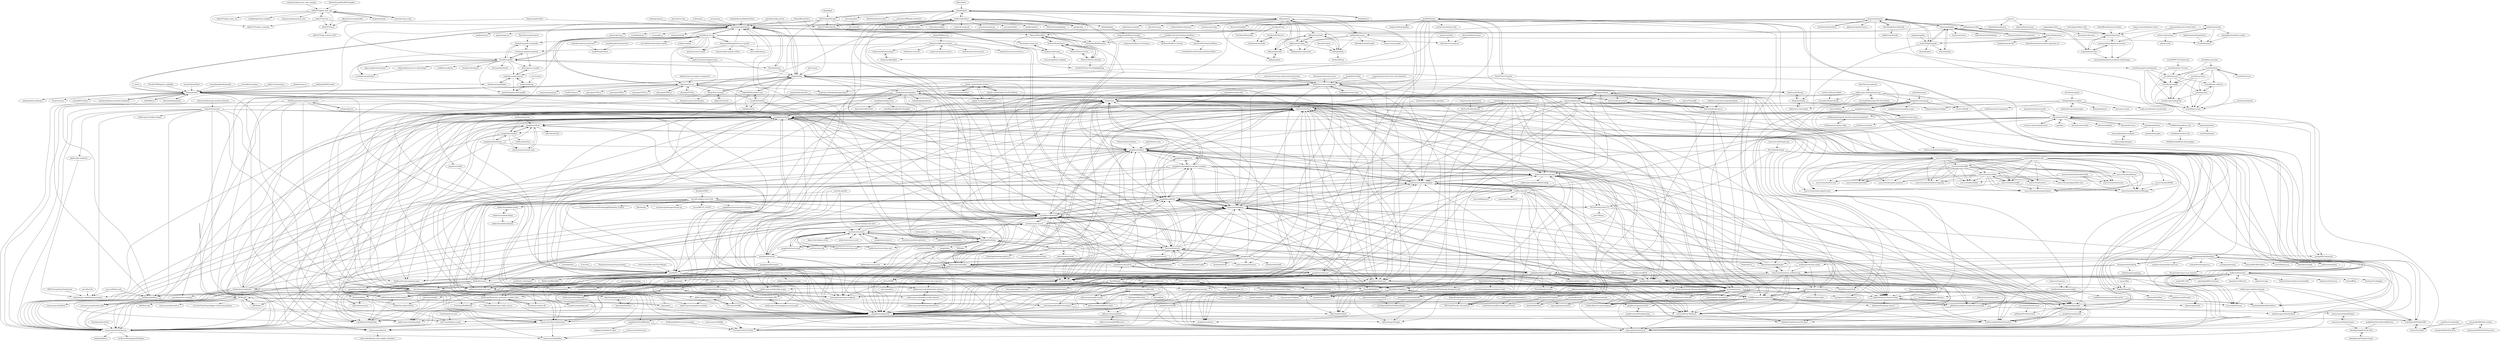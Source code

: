digraph G {
"RichardGong/PlayWithCompiler" -> "adah1972/geek_time_cpp" ["e"=1]
"google/skia" -> "harfbuzz/harfbuzz" ["e"=1]
"kohler/gifsicle" -> "fontforge/fontforge" ["e"=1]
"opentypejs/opentype.js" -> "foliojs/fontkit"
"opentypejs/opentype.js" -> "photopea/Typr.js"
"opentypejs/opentype.js" -> "fonttools/fonttools"
"opentypejs/opentype.js" -> "shrhdk/text-to-svg"
"opentypejs/opentype.js" -> "Pomax/bezierjs" ["e"=1]
"opentypejs/opentype.js" -> "Pomax/lib-font"
"opentypejs/opentype.js" -> "mapbox/earcut" ["e"=1]
"opentypejs/opentype.js" -> "paperjs/paper.js" ["e"=1]
"opentypejs/opentype.js" -> "Jolg42/awesome-typography"
"opentypejs/opentype.js" -> "spite/ccapture.js" ["e"=1]
"opentypejs/opentype.js" -> "ecomfe/fontmin" ["e"=1]
"opentypejs/opentype.js" -> "byte-foundry/plumin.js"
"opentypejs/opentype.js" -> "evanw/glfx.js" ["e"=1]
"opentypejs/opentype.js" -> "googlefonts/fontra"
"opentypejs/opentype.js" -> "regl-project/regl" ["e"=1]
"HarryStevens/geometric" -> "thednp/svg-path-commander" ["e"=1]
"googlefonts/roboto-flex" -> "googlefonts/fontra" ["e"=1]
"googlefonts/roboto-flex" -> "Lorp/samsa" ["e"=1]
"googlefonts/roboto-flex" -> "koeberlin/Latin-Character-Sets" ["e"=1]
"servo/font-kit" -> "commontype-standard/commontype" ["e"=1]
"zehfernandes/pliim" -> "devspace/devspace-user-requests"
"zehfernandes/pliim" -> "matthewgonzalez/fontplop"
"unified-font-object/ufo-spec" -> "unified-font-object/ufoNormalizer"
"unified-font-object/ufo-spec" -> "robotools/fontParts"
"unified-font-object/ufo-spec" -> "adobe-type-tools/psautohint"
"unified-font-object/ufo-spec" -> "simoncozens/fontFeatures"
"unified-font-object/ufo-spec" -> "googlefonts/ufo2ft"
"unified-font-object/ufo-spec" -> "robotools/ufo2fdk"
"unified-font-object/ufo-spec" -> "robotools/defcon"
"unified-font-object/ufo-spec" -> "adobe-type-tools/python-modules"
"unified-font-object/ufo-spec" -> "TiroTypeworks/TiroTools"
"unified-font-object/ufo-spec" -> "adobe-type-tools/python-scripts"
"unified-font-object/ufo-spec" -> "googlefonts/glyphsLib"
"w3c/clreq" -> "caryll/otfcc" ["e"=1]
"arrowtype/type-x" -> "koeberlin/Latin-Character-Sets"
"arrowtype/type-x" -> "XYZ-Type/Foundry_Documents"
"arrowtype/type-x" -> "frankrolf/git-for-type-designers"
"arrowtype/type-x" -> "andre-fuchs/kerning-pairs"
"arrowtype/type-x" -> "justinpenner/TalkingLeaves"
"arrowtype/type-x" -> "Lorp/samsa"
"arrowtype/type-x" -> "googlefonts/gf-docs"
"arrowtype/type-x" -> "morisawausa/_vfvisualizer"
"arrowtype/type-x" -> "rosettatype/hyperglot"
"arrowtype/type-x" -> "scribbletone/overlay-pdf"
"arrowtype/type-x" -> "typesupply/opentype-cookbook"
"arrowtype/type-x" -> "maxesnee/stack-and-justify"
"arrowtype/type-x" -> "andyclymer/Tilt-Typeface"
"arrowtype/type-x" -> "AlphabetType/SpecimenDropper"
"bramstein/hypher" -> "bramstein/hyphenation-patterns"
"bramstein/hypher" -> "mnater/Hyphenator"
"bramstein/hypher" -> "ytiurin/hyphen"
"bramstein/hypher" -> "mnater/Hyphenopoly"
"bramstein/hypher" -> "bramstein/typeset"
"bramstein/hypher" -> "bramstein/trmix"
"bramstein/hypher" -> "bramstein/stateofwebtype"
"hughsk/svg-path-parser" -> "jkroso/parse-svg-path"
"hughsk/svg-path-parser" -> "jarek-foksa/path-data-polyfill"
"hughsk/svg-path-parser" -> "nfroidure/svg-pathdata"
"hughsk/svg-path-parser" -> "progers/pathseg"
"fonttools/fonttools" -> "adobe-type-tools/afdko"
"fonttools/fonttools" -> "googlefonts/fontmake"
"fonttools/fonttools" -> "fontforge/fontforge"
"fonttools/fonttools" -> "opentypejs/opentype.js"
"fonttools/fonttools" -> "fonttools/fontbakery"
"fonttools/fonttools" -> "google/woff2"
"fonttools/fonttools" -> "harfbuzz/harfbuzz"
"fonttools/fonttools" -> "googlefonts/fontra"
"fonttools/fonttools" -> "trufont/trufont"
"fonttools/fonttools" -> "foliojs/fontkit"
"fonttools/fonttools" -> "filamentgroup/glyphhanger" ["e"=1]
"fonttools/fonttools" -> "googlefonts/gftools"
"fonttools/fonttools" -> "arrowtype/recursive" ["e"=1]
"fonttools/fonttools" -> "caryll/otfcc"
"fonttools/fonttools" -> "justvanrossum/fontgoggles"
"unicode-org/cldr" -> "unicode-org/last-resort-font" ["e"=1]
"unicode-org/cldr" -> "notofonts/noto-fonts" ["e"=1]
"unicode-org/cldr" -> "notofonts/nototools" ["e"=1]
"Haixing-Hu/typesetting-standard" -> "caryll/otfcc" ["e"=1]
"ebidel/filer.js" -> "Pomax/lib-font" ["e"=1]
"adobe-fonts/source-serif" -> "notofonts/noto-fonts" ["e"=1]
"briangonzalez/fontprep" -> "matthewgonzalez/fontplop"
"briangonzalez/fontprep" -> "bramstein/homebrew-webfonttools"
"briangonzalez/fontprep" -> "impallari/Font-Testing-Page"
"briangonzalez/fontprep" -> "TodayDesign/megatype" ["e"=1]
"nowar-fonts/Warcraft-Font-Merger" -> "caryll/otfcc" ["e"=1]
"linebender/runebender" -> "trufont/trufont"
"linebender/runebender" -> "MFEK/glif"
"linebender/runebender" -> "googlefonts/ufo2ft"
"linebender/runebender" -> "Lorp/samsa"
"linebender/runebender" -> "googlefonts/glyphsLib"
"linebender/runebender" -> "robotools/fontParts"
"linebender/runebender" -> "justvanrossum/fontgoggles"
"linebender/runebender" -> "simoncozens/fontFeatures"
"linebender/runebender" -> "simoncozens/pilcrow"
"linebender/runebender" -> "justvanrossum/drawbot-skia"
"linebender/runebender" -> "googlefonts/fontmake"
"linebender/runebender" -> "googlefonts/gftools"
"linebender/runebender" -> "typotheque/text-shaping"
"linebender/runebender" -> "googlefonts/fontra"
"linebender/runebender" -> "fonttools/fontbakery"
"khaledhosny/ots" -> "googlefonts/ufo2ft"
"khaledhosny/ots" -> "simoncozens/fontFeatures"
"khaledhosny/ots" -> "TiroTypeworks/TiroTools"
"khaledhosny/ots" -> "robotools/fontParts"
"khaledhosny/ots" -> "harfbuzz/uharfbuzz"
"khaledhosny/ots" -> "googlefonts/glyphsLib"
"khaledhosny/ots" -> "fonttools/fontbakery"
"khaledhosny/ots" -> "simoncozens/font-engineering"
"khaledhosny/ots" -> "typemytype/GlyphConstruction"
"khaledhosny/ots" -> "schriftgestalt/GlyphsInfo"
"khaledhosny/ots" -> "typesupply/opentype-cookbook"
"khaledhosny/ots" -> "unicode-org/text-rendering-tests"
"khaledhosny/ots" -> "adobe-type-tools/psautohint"
"khaledhosny/ots" -> "googlefonts/gftools"
"khaledhosny/ots" -> "typesupply/feaPyFoFum"
"libass/libass" -> "fribidi/fribidi" ["e"=1]
"freetype/freetype" -> "harfbuzz/harfbuzz" ["e"=1]
"matthewgonzalez/fontplop" -> "briangonzalez/fontprep"
"matthewgonzalez/fontplop" -> "finchalyzer/slinky" ["e"=1]
"matthewgonzalez/fontplop" -> "filamentgroup/glyphhanger" ["e"=1]
"matthewgonzalez/fontplop" -> "modularscale/modularscale-sass" ["e"=1]
"matthewgonzalez/fontplop" -> "xtianmiller/emergence.js" ["e"=1]
"matthewgonzalez/fontplop" -> "yuanqing/charming" ["e"=1]
"matthewgonzalez/fontplop" -> "codrops/BlockRevealers" ["e"=1]
"matthewgonzalez/fontplop" -> "bramstein/homebrew-webfonttools"
"matthewgonzalez/fontplop" -> "zehfernandes/pliim"
"matthewgonzalez/fontplop" -> "LukyVj/family.scss" ["e"=1]
"matthewgonzalez/fontplop" -> "grillitype/web-fonts-guide" ["e"=1]
"alerque/libertinus" -> "sile-typesetter/sile" ["e"=1]
"pagedjs/pagedjs" -> "mnater/Hyphenopoly" ["e"=1]
"harfbuzz/ttf-parser" -> "googlefonts/oxidize" ["e"=1]
"harfbuzz/ttf-parser" -> "googlefonts/fontc" ["e"=1]
"somq/consolas-ligaturized" -> "MuTsunTsai/fontfreeze" ["e"=1]
"jenskutilek/sudo-font" -> "LettError/mutatorSans" ["e"=1]
"jenskutilek/sudo-font" -> "Lorp/samsa" ["e"=1]
"xxyxyz/flat" -> "PageBot/PageBot" ["e"=1]
"rougier/freetype-py" -> "googlefonts/ufo2ft"
"rougier/freetype-py" -> "harfbuzz/uharfbuzz"
"rougier/freetype-py" -> "adobe-type-tools/kern-dump"
"rougier/freetype-py" -> "unicode-org/text-rendering-tests"
"rougier/freetype-py" -> "unified-font-object/ufo-spec"
"rougier/freetype-py" -> "simoncozens/fontFeatures"
"rougier/freetype-py" -> "commontype-standard/commontype"
"rougier/freetype-py" -> "typesupply/opentype-cookbook"
"rougier/freetype-py" -> "schriftgestalt/GlyphsInfo"
"rougier/freetype-py" -> "adobe-type-tools/aots"
"patoline/patoline" -> "LexiFi/landmarks" ["e"=1]
"sile-typesetter/sile" -> "patoline/patoline"
"sile-typesetter/sile" -> "trufont/trufont"
"sile-typesetter/sile" -> "alerque/libertinus" ["e"=1]
"sile-typesetter/sile" -> "speedata/publisher"
"sile-typesetter/sile" -> "tectonic-typesetting/tectonic" ["e"=1]
"sile-typesetter/sile" -> "jgm/djot" ["e"=1]
"sile-typesetter/sile" -> "Omikhleia/markdown.sile"
"sile-typesetter/sile" -> "googlefonts/glyphsLib"
"sile-typesetter/sile" -> "sile-typesetter/casile"
"sile-typesetter/sile" -> "justvanrossum/fontgoggles"
"sile-typesetter/sile" -> "linebender/runebender"
"sile-typesetter/sile" -> "googlefonts/fontra"
"sile-typesetter/sile" -> "mbutterick/pollen" ["e"=1]
"sile-typesetter/sile" -> "harfbuzz/rustybuzz" ["e"=1]
"sile-typesetter/sile" -> "georgd/EB-Garamond" ["e"=1]
"thelonious/kld-intersections" -> "signavio/svg-intersections"
"thelonious/kld-intersections" -> "thelonious/kld-polynomial"
"thelonious/kld-intersections" -> "thelonious/js-intersections"
"thelonious/kld-intersections" -> "thelonious/kld-affine"
"thelonious/kld-intersections" -> "amatiash/svg.intersections.js"
"thelonious/kld-intersections" -> "w8r/bezier-intersect"
"thelonious/kld-intersections" -> "rveciana/svg-path-properties"
"adobe-type-tools/Adobe-Japan1" -> "monokano/Glyphs-Template"
"adobe-type-tools/Adobe-Japan1" -> "adobe-type-tools/Adobe-CNS1"
"adobe-type-tools/Adobe-Japan1" -> "adobe-type-tools/adobe-latin-charsets"
"adobe-type-tools/Adobe-Japan1" -> "adobe-type-tools/Adobe-GB1"
"adobe-type-tools/Adobe-Japan1" -> "adobe-type-tools/adobe-cyrillic-charsets"
"adobe-type-tools/Adobe-Japan1" -> "adobe-type-tools/Adobe-KR"
"adobe-type-tools/Adobe-CNS1" -> "adobe-type-tools/Adobe-KR"
"adobe-type-tools/Adobe-CNS1" -> "adobe-type-tools/Adobe-GB1"
"coldtype/coldtype" -> "koeberlin/Latin-Character-Sets"
"coldtype/coldtype" -> "coldtype/st2"
"coldtype/coldtype" -> "andre-fuchs/kerning-pairs"
"coldtype/coldtype" -> "typemytype/drawbot"
"coldtype/coldtype" -> "rosettatype/hyperglot"
"coldtype/coldtype" -> "markboulton/specimen-builder"
"coldtype/coldtype" -> "justvanrossum/fontgoggles"
"coldtype/coldtype" -> "arrowtype/NLI-test"
"coldtype/coldtype" -> "simoncozens/fontFeatures"
"coldtype/coldtype" -> "simoncozens/pilcrow"
"coldtype/coldtype" -> "arrowtype/spacing"
"coldtype/coldtype" -> "frankrolf/git-for-type-designers"
"coldtype/coldtype" -> "arrowtype/type-x"
"coldtype/coldtype" -> "googlefonts/gftools"
"coldtype/coldtype" -> "PageBot/PageBot"
"ayamflow/glsl-2d-primitives" -> "ayamflow/glsl-layer"
"fasterthanlime/jsmad" -> "Pomax/lib-font" ["e"=1]
"anthonywilliams/ccia_code_samples" -> "adah1972/geek_time_cpp" ["e"=1]
"mikolalysenko/vectorize-text" -> "ayamflow/glsl-layer"
"glyphr-studio/Glyphr-Studio-2" -> "glyphr-studio/Glyphr-Studio-1"
"nfroidure/svg-pathdata" -> "hughsk/svg-path-parser"
"yeslogic/allsorts" -> "n8willis/opentype-shaping-documents" ["e"=1]
"yeslogic/allsorts" -> "googlefonts/ufo2ft" ["e"=1]
"anrt-type/GoticoAntiqua" -> "LettError/mutatorSans" ["e"=1]
"azadis/MC-GAN" -> "erikbern/deep-fonts" ["e"=1]
"niklasvh/css-line-break" -> "foliojs/linebreak"
"fontello/svgpath" -> "thednp/svg-path-commander"
"fontello/svgpath" -> "rveciana/svg-path-properties"
"fontello/svgpath" -> "jkroso/parse-svg-path"
"fontello/svgpath" -> "nfroidure/svg-pathdata"
"fontello/svgpath" -> "icons8/svg-path-bounding-box"
"fontello/svgpath" -> "colinmeinke/svg-arc-to-cubic-bezier"
"fontello/svgpath" -> "hughsk/svg-path-parser"
"fontello/svgpath" -> "mondeja/svg-path-bbox"
"fontello/svgpath" -> "stadline/svg-flatten"
"fontello/svgpath" -> "jarek-foksa/path-data-polyfill"
"fontello/svgpath" -> "fontello/cubic2quad"
"fontello/svgpath" -> "dy/svg-path-bounds"
"fontello/svgpath" -> "Pomax/bezierjs" ["e"=1]
"fontello/svgpath" -> "shrhdk/text-to-svg"
"fontello/svgpath" -> "bpmn-io/path-intersection"
"adobe-type-tools/Adobe-GB1" -> "adobe-type-tools/Adobe-CNS1"
"adobe-type-tools/Adobe-GB1" -> "adobe-type-tools/mapping-resources-pdf"
"alfredxing/brick" -> "impallari/Font-Testing-Page"
"googlefonts/fontdiffenator" -> "TiroTypeworks/TiroTools"
"googlefonts/fontdiffenator" -> "mjlagattuta/Glyphs-Scripts"
"nuqayah/qpc-fonts" -> "nuqayah/kitab-font"
"nuqayah/qpc-fonts" -> "quran/ayah-detection" ["e"=1]
"glyphr-studio/Glyphr-Studio-1" -> "glyphr-studio/Glyphr-Studio-2"
"glyphr-studio/Glyphr-Studio-1" -> "glyphr-studio/Glyphr-Studio-Desktop"
"glyphr-studio/Glyphr-Studio-1" -> "johanmattssonm/birdfont"
"glyphr-studio/Glyphr-Studio-1" -> "metapolator/metapolator"
"glyphr-studio/Glyphr-Studio-1" -> "byte-foundry/prototypo"
"anoek/ex-sdl-cairo-freetype-harfbuzz" -> "lxnt/ex-sdl-freetype-harfbuzz"
"anoek/ex-sdl-cairo-freetype-harfbuzz" -> "harfbuzz/harfbuzz-tutorial"
"anoek/ex-sdl-cairo-freetype-harfbuzz" -> "salshaaban/BidiRenderer"
"robotools/defcon" -> "robotools/extractor"
"robotools/defcon" -> "unified-font-object/ufoLib"
"schriftgestalt/Glyphs-Scripts" -> "schriftgestalt/GlyphsSDK"
"schriftgestalt/Glyphs-Scripts" -> "Tosche/Glyphs-Scripts"
"schriftgestalt/Glyphs-Scripts" -> "mekkablue/Glyphs-Scripts"
"simoncozens/beziers.py" -> "simoncozens/babelfont" ["e"=1]
"underscoretype/fontsampler-js" -> "rutherfordcraze/find-same-length-words"
"Typetura/Typetura" -> "markboulton/specimen-builder"
"foliojs/linebreak" -> "niklasvh/css-line-break"
"foliojs/linebreak" -> "foliojs/grapheme-breaker"
"foliojs/linebreak" -> "harfbuzz/harfbuzzjs"
"robotools/vanilla" -> "schriftgestalt/GlyphsSDK"
"n8willis/opentype-shaping-documents" -> "typotheque/text-shaping"
"n8willis/opentype-shaping-documents" -> "yeslogic/allsorts" ["e"=1]
"n8willis/opentype-shaping-documents" -> "unicode-org/text-rendering-tests"
"n8willis/opentype-shaping-documents" -> "googlefonts/glyphsLib"
"n8willis/opentype-shaping-documents" -> "harfbuzz/uharfbuzz"
"n8willis/opentype-shaping-documents" -> "simoncozens/fontFeatures"
"n8willis/opentype-shaping-documents" -> "harfbuzz/boring-expansion-spec"
"n8willis/opentype-shaping-documents" -> "LettError/glyphNameFormatter"
"googlefonts/gftools" -> "fonttools/fontbakery"
"googlefonts/gftools" -> "googlefonts/gf-docs"
"googlefonts/gftools" -> "googlefonts/glyphsLib"
"googlefonts/gftools" -> "simoncozens/fontFeatures"
"googlefonts/gftools" -> "googlefonts/googlefonts-project-template"
"googlefonts/gftools" -> "googlefonts/ufo2ft"
"googlefonts/gftools" -> "koeberlin/Latin-Character-Sets"
"googlefonts/gftools" -> "Lorp/samsa"
"googlefonts/gftools" -> "robotools/fontParts"
"googlefonts/gftools" -> "googlefonts/fontmake"
"googlefonts/gftools" -> "googlefonts/fontdiffenator"
"googlefonts/gftools" -> "ftCLI/FoundryTools-CLI"
"googlefonts/gftools" -> "andre-fuchs/kerning-pairs"
"googlefonts/gftools" -> "googlefonts/pyfontaine"
"googlefonts/gftools" -> "arrowtype/type-x"
"harfbuzz/uharfbuzz" -> "simoncozens/vharfbuzz"
"harfbuzz/uharfbuzz" -> "schriftgestalt/GlyphsInfo"
"harfbuzz/uharfbuzz" -> "daltonmaag/vttLib"
"harfbuzz/uharfbuzz" -> "simoncozens/fontFeatures"
"quranacademy/test-arabic-fonts" -> "nuqayah/kitab-font"
"quranacademy/test-arabic-fonts" -> "quranacademy/digital-quran-docs"
"tc39/proposal-regexp-unicode-sequence-properties" -> "tc39/proposal-regexp-v-flag"
"adobe-type-tools/adobe-latin-charsets" -> "adobe-type-tools/adobe-cyrillic-charsets"
"adobe-type-tools/adobe-latin-charsets" -> "adobe-type-tools/adobe-greek-charsets"
"manshar/manshar" -> "carbon-tools/carbon"
"manshar/manshar" -> "01walid/muharir"
"manshar/manshar" -> "ahmadajmi/markdown-arabic" ["e"=1]
"robertknight/tex-linebreak" -> "egilll/tex-linebreak2"
"robertknight/tex-linebreak" -> "bramstein/typeset"
"stenson/furniture" -> "jenskutilek/nibLib"
"chrissimpkins/fontname.py" -> "koeberlin/Latin-Character-Sets"
"nuqayah/quran-text" -> "nuqayah/kitab-font"
"nuqayah/quran-text" -> "quranacademy/digital-quran-docs"
"nuqayah/quran-text" -> "aliftype/quran-data"
"nuqayah/quran-text" -> "quranacademy/quran-academy-android-app"
"quranacademy/digital-quran-docs" -> "quranacademy/quran-academy-android-app"
"quranacademy/digital-quran-docs" -> "nuqayah/quran-text"
"jkroso/parse-svg-path" -> "hughsk/svg-path-parser"
"robotools/ufo2fdk" -> "adobe-type-tools/python-scripts"
"source-foundry/font-v" -> "source-foundry/freetype2-demos"
"roberto-arista/PythonForDesigners" -> "jenskutilek/WoLiBaFoNaGen"
"schriftgestalt/GlyphsSDK" -> "googlefonts/glyphsLib"
"schriftgestalt/GlyphsSDK" -> "robotools/vanilla"
"batoulapps/adhan-swift" -> "nuqayah/kitab-font" ["e"=1]
"harfbuzz/harfbuzzjs" -> "foliojs/linebreak"
"thelonious/kld-polynomial" -> "thelonious/kld-affine"
"loicsander/Robofont-scripts" -> "typemytype/RoboFontExtensions"
"loicsander/Robofont-scripts" -> "sansplomb/RobofontTools"
"loicsander/Robofont-scripts" -> "typesupply/feaPyFoFum"
"source-foundry/Woffle" -> "source-foundry/freetype2-demos"
"source-foundry/Woffle" -> "source-foundry/FilterListManager"
"thelonious/kld-affine" -> "thelonious/kld-polynomial"
"robotools/robofab" -> "schriftgestalt/GlyphsInfo"
"robotools/robofab" -> "unified-font-object/ufoLib"
"adobe-type-tools/Adobe-KR" -> "adobe-type-tools/Adobe-CNS1"
"source-foundry/ttfautohint-build" -> "source-foundry/freetype2-demos"
"source-foundry/ttfautohint-build" -> "source-foundry/fontware"
"source-foundry/ttfautohint-build" -> "source-foundry/FilterListManager"
"source-foundry/ttfautohint-build" -> "source-foundry/homebrew-taproom"
"samizdatco/skia-canvas" -> "foliojs/fontkit" ["e"=1]
"samizdatco/skia-canvas" -> "opentypejs/opentype.js" ["e"=1]
"justvanrossum/fontgoggles" -> "Lorp/samsa"
"justvanrossum/fontgoggles" -> "rosettatype/hyperglot"
"justvanrossum/fontgoggles" -> "andre-fuchs/kerning-pairs"
"justvanrossum/fontgoggles" -> "koeberlin/Latin-Character-Sets"
"justvanrossum/fontgoggles" -> "googlefonts/fontra"
"justvanrossum/fontgoggles" -> "robotools/fontParts"
"justvanrossum/fontgoggles" -> "simoncozens/fontFeatures"
"justvanrossum/fontgoggles" -> "simoncozens/font-engineering"
"justvanrossum/fontgoggles" -> "arrowtype/type-x"
"justvanrossum/fontgoggles" -> "googlefonts/glyphsLib"
"justvanrossum/fontgoggles" -> "fonttools/fontbakery"
"justvanrossum/fontgoggles" -> "ftCLI/FoundryTools-CLI"
"justvanrossum/fontgoggles" -> "googlefonts/ufo2ft"
"justvanrossum/fontgoggles" -> "hoeflerco/proofs"
"justvanrossum/fontgoggles" -> "impallari/Font-Testing-Page"
"Yqnn/svg-path-editor" -> "opentypejs/opentype.js" ["e"=1]
"Yqnn/svg-path-editor" -> "fontello/svgpath" ["e"=1]
"coz-m/MPLUS_FONTS" -> "unicode-org/last-resort-font" ["e"=1]
"jdecked/twemoji" -> "googlefonts/nanoemoji" ["e"=1]
"w3c/svgwg" -> "progers/pathseg" ["e"=1]
"Pomax/bezierjs" -> "opentypejs/opentype.js" ["e"=1]
"Pomax/bezierjs" -> "foliojs/fontkit" ["e"=1]
"Pomax/bezierjs" -> "fontello/svgpath" ["e"=1]
"wesnolte/jOrgChart" -> "Pomax/lib-font" ["e"=1]
"kyamagu/skia-python" -> "simoncozens/fontFeatures"
"froghui/yolanda" -> "adah1972/geek_time_cpp" ["e"=1]
"brabadu/awesome-fonts" -> "Jolg42/awesome-typography" ["e"=1]
"rmurphey/jqfundamentals" -> "Pomax/lib-font" ["e"=1]
"nodeca/pica" -> "opentypejs/opentype.js" ["e"=1]
"chronolaw/cpp_study" -> "adah1972/geek_time_cpp" ["e"=1]
"adah1972/geek_time_cpp" -> "chronolaw/cpp_study" ["e"=1]
"adah1972/geek_time_cpp" -> "adah1972/nvwa"
"adah1972/geek_time_cpp" -> "adah1972/output_container"
"adah1972/geek_time_cpp" -> "froghui/yolanda" ["e"=1]
"adah1972/geek_time_cpp" -> "adah1972/geek_time_vim"
"adah1972/geek_time_cpp" -> "samblg/cpp20-plus-indepth"
"adah1972/geek_time_cpp" -> "chengxumiaodaren/wzq_utils"
"adah1972/geek_time_cpp" -> "adah1972/mozi"
"simoncozens/font-engineering" -> "simoncozens/babelfont"
"simoncozens/font-engineering" -> "simoncozens/pilcrow"
"simoncozens/font-engineering" -> "simoncozens/fontFeatures"
"MFEK/glif" -> "MFEK/docs"
"MFEK/glif" -> "ctrlcctrlv/FontForge-Higher-Order-Interpolation"
"MFEK/glif" -> "googlefonts/glyphsLib"
"MFEK/glif" -> "googlefonts/fontc"
"MFEK/glif" -> "MFEK/stroke"
"MFEK/glif" -> "arrowtype/NLI-test"
"MFEK/glif" -> "simoncozens/babelfont"
"MFEK/glif" -> "justvanrossum/drawbot-skia"
"MFEK/glif" -> "epilys/gerb"
"MFEK/glif" -> "simoncozens/fonttools-rs"
"MFEK/docs" -> "MFEK/glif"
"mathiasbynens/emoji-regex" -> "orling/grapheme-splitter" ["e"=1]
"libgd/libgd" -> "HOST-Oman/libraqm" ["e"=1]
"pdf-association/arlington-pdf-model" -> "pdf-association/pdf-issues"
"pdf-association/arlington-pdf-model" -> "itext/pdfcop"
"pdf-association/arlington-pdf-model" -> "pdf-association/pdf-corpora"
"awesome-bootstrap-org/awesome-bootstrap" -> "Jolg42/awesome-typography" ["e"=1]
"simsalabim/sisyphus" -> "Pomax/lib-font" ["e"=1]
"harfbuzz/rustybuzz" -> "googlefonts/oxidize" ["e"=1]
"canvg/canvg" -> "opentypejs/opentype.js" ["e"=1]
"google/woff2" -> "fonttools/fonttools"
"google/woff2" -> "bramstein/homebrew-webfonttools"
"google/woff2" -> "nfroidure/ttf2woff2" ["e"=1]
"google/woff2" -> "googlefonts/fontmake"
"google/woff2" -> "googlefonts/gftools"
"google/woff2" -> "adobe-type-tools/afdko"
"google/woff2" -> "bramstein/sfnt2woff-zopfli"
"google/woff2" -> "fontello/ttf2woff" ["e"=1]
"google/woff2" -> "justvanrossum/fontgoggles"
"google/woff2" -> "undercasetype/Fraunces" ["e"=1]
"google/woff2" -> "zachleat/glyphhanger" ["e"=1]
"google/woff2" -> "andre-fuchs/kerning-pairs"
"google/woff2" -> "filamentgroup/glyphhanger" ["e"=1]
"google/woff2" -> "fonttools/fontbakery"
"google/woff2" -> "adobe-fonts/source-sans" ["e"=1]
"ecomfe/fonteditor" -> "kekee000/fonteditor-core" ["e"=1]
"ecomfe/fonteditor" -> "photopea/Typr.js" ["e"=1]
"ecomfe/fonteditor" -> "fontforge/fontforge" ["e"=1]
"ecomfe/fonteditor" -> "opentypejs/opentype.js" ["e"=1]
"ecomfe/fonteditor" -> "ynakajima/ttf.js" ["e"=1]
"ecomfe/fonteditor" -> "fonttools/fonttools" ["e"=1]
"garris/TremulaJS" -> "byte-foundry/plumin.js" ["e"=1]
"mekkablue/Glyphs-Scripts" -> "schriftgestalt/Glyphs-Scripts"
"mekkablue/Glyphs-Scripts" -> "justanotherfoundry/freemix-glyphsapp"
"mekkablue/Glyphs-Scripts" -> "Tosche/Glyphs-Scripts"
"mekkablue/Glyphs-Scripts" -> "bBoxType/Kernkraft"
"mekkablue/Glyphs-Scripts" -> "googlefonts/fontmake"
"mekkablue/Glyphs-Scripts" -> "Tosche/BubbleKern"
"mekkablue/Glyphs-Scripts" -> "Mark2Mark/Glyphsapp-Plugins"
"mekkablue/Glyphs-Scripts" -> "justvanrossum/fontgoggles"
"mekkablue/Glyphs-Scripts" -> "schriftgestalt/GlyphsSDK"
"mekkablue/Glyphs-Scripts" -> "fonttools/fontbakery"
"mekkablue/Glyphs-Scripts" -> "googlefonts/glyphsLib"
"mekkablue/Glyphs-Scripts" -> "impallari/Font-Testing-Page"
"mekkablue/Glyphs-Scripts" -> "googlefonts/fontra"
"mekkablue/Glyphs-Scripts" -> "koeberlin/Latin-Character-Sets"
"mekkablue/Glyphs-Scripts" -> "andre-fuchs/kerning-pairs"
"adobe-type-tools/afdko" -> "googlefonts/fontmake"
"adobe-type-tools/afdko" -> "fonttools/fontbakery"
"adobe-type-tools/afdko" -> "googlefonts/glyphsLib"
"adobe-type-tools/afdko" -> "trufont/trufont"
"adobe-type-tools/afdko" -> "fonttools/fonttools"
"adobe-type-tools/afdko" -> "googlefonts/fontra"
"adobe-type-tools/afdko" -> "unified-font-object/ufo-spec"
"adobe-type-tools/afdko" -> "robotools/fontParts"
"adobe-type-tools/afdko" -> "caryll/otfcc"
"adobe-type-tools/afdko" -> "googlefonts/gftools"
"adobe-type-tools/afdko" -> "HinTak/Font-Validator"
"adobe-type-tools/afdko" -> "googlefonts/fontview"
"adobe-type-tools/afdko" -> "mekkablue/Glyphs-Scripts"
"adobe-type-tools/afdko" -> "khaledhosny/ots"
"adobe-type-tools/afdko" -> "Lorp/samsa"
"typemytype/GlyphConstruction" -> "typesupply/feaPyFoFum"
"typemytype/GlyphConstruction" -> "TiroTypeworks/TiroTools"
"gildas-lormeau/zip.js" -> "Pomax/lib-font" ["e"=1]
"byte-foundry/plumin.js" -> "byte-foundry/prototypo"
"byte-foundry/plumin.js" -> "scribbletone/i-can-variable-font"
"byte-foundry/plumin.js" -> "metapolator/metapolator"
"byte-foundry/plumin.js" -> "microsoft/Font-Validator"
"byte-foundry/plumin.js" -> "impallari/Font-Testing-Page"
"bramstein/typeset" -> "robertknight/tex-linebreak"
"bramstein/typeset" -> "bramstein/hypher"
"bramstein/typeset" -> "foliojs/linebreak"
"bramstein/typeset" -> "Lorp/samsa"
"bramstein/typeset" -> "mnater/Hyphenopoly"
"bramstein/typeset" -> "Experience-Monks/opentype-layout"
"bramstein/typeset" -> "michael-brade/LaTeX.js" ["e"=1]
"bramstein/typeset" -> "sile-typesetter/sile"
"bramstein/typeset" -> "georgd/EB-Garamond" ["e"=1]
"bramstein/typeset" -> "opentypejs/opentype.js"
"bramstein/typeset" -> "pkamenarsky/leerraum.js"
"johanmattssonm/birdfont" -> "glyphr-studio/Glyphr-Studio-2"
"johanmattssonm/birdfont" -> "trufont/trufont"
"johanmattssonm/birdfont" -> "glyphr-studio/Glyphr-Studio-1"
"johanmattssonm/birdfont" -> "MFEK/glif"
"bramstein/homebrew-webfonttools" -> "typesupply/feaPyFoFum"
"bramstein/homebrew-webfonttools" -> "LettError/responsiveLettering"
"bramstein/homebrew-webfonttools" -> "LettError/glyphNameFormatter"
"bramstein/homebrew-webfonttools" -> "googlefonts/glyphsLib"
"bramstein/homebrew-webfonttools" -> "AlphabetType/SpecimenDropper"
"bramstein/homebrew-webfonttools" -> "filamentgroup/glyphhanger" ["e"=1]
"bramstein/homebrew-webfonttools" -> "simoncozens/font-engineering"
"bramstein/homebrew-webfonttools" -> "impallari/Font-Testing-Page"
"bramstein/homebrew-webfonttools" -> "robotools/fontParts"
"bramstein/homebrew-webfonttools" -> "daltonmaag/statmake"
"bramstein/homebrew-webfonttools" -> "frankrolf/git-for-type-designers"
"bramstein/homebrew-webfonttools" -> "scribbletone/i-can-variable-font"
"bramstein/homebrew-webfonttools" -> "microsoft/Font-Validator"
"bramstein/homebrew-webfonttools" -> "unified-font-object/ufoNormalizer"
"bramstein/homebrew-webfonttools" -> "adobe-fonts/adobe-variable-font-prototype"
"Tehreer/SheenBidi" -> "Tehreer/SheenFigure"
"Tehreer/SheenBidi" -> "Tehreer/Tehreer-Android"
"Tehreer/SheenBidi" -> "salshaaban/BidiRenderer"
"Tehreer/SheenBidi" -> "mta452/UIView-TouchHighlighting"
"foliojs/fontkit" -> "opentypejs/opentype.js"
"foliojs/fontkit" -> "photopea/Typr.js"
"foliojs/fontkit" -> "foliojs/font-manager"
"foliojs/fontkit" -> "Pomax/lib-font"
"foliojs/fontkit" -> "Jolg42/awesome-typography"
"foliojs/fontkit" -> "caryll/otfcc"
"foliojs/fontkit" -> "robotools/fontParts"
"foliojs/fontkit" -> "googlefonts/fontmake"
"foliojs/fontkit" -> "trufont/trufont"
"foliojs/fontkit" -> "googlefonts/glyphsLib"
"foliojs/fontkit" -> "impallari/Font-Testing-Page"
"foliojs/fontkit" -> "metapolator/metapolator"
"foliojs/fontkit" -> "harfbuzz/harfbuzzjs"
"foliojs/fontkit" -> "adobe-type-tools/afdko"
"foliojs/fontkit" -> "kekee000/fonteditor-core"
"aliftype/rana-kufi" -> "aliftype/reem-kufi"
"aliftype/rana-kufi" -> "aliftype/qahiri"
"speedata/publisher" -> "speedata/examples"
"speedata/publisher" -> "boxesandglue/boxesandglue"
"foliojs/font-manager" -> "oldj/node-font-list"
"foliojs/font-manager" -> "rBurgett/system-font-families"
"foliojs/font-manager" -> "foliojs/fontkit"
"andre-fuchs/kerning-pairs" -> "koeberlin/Latin-Character-Sets"
"andre-fuchs/kerning-pairs" -> "simoncozens/fontFeatures"
"andre-fuchs/kerning-pairs" -> "ftCLI/FoundryTools-CLI"
"andre-fuchs/kerning-pairs" -> "Lorp/samsa"
"andre-fuchs/kerning-pairs" -> "justvanrossum/fontgoggles"
"andre-fuchs/kerning-pairs" -> "maxesnee/stack-and-justify"
"andre-fuchs/kerning-pairs" -> "arrowtype/type-x"
"andre-fuchs/kerning-pairs" -> "adobe-type-tools/drawBotProofing"
"andre-fuchs/kerning-pairs" -> "XYZ-Type/Foundry_Documents"
"andre-fuchs/kerning-pairs" -> "morisawausa/_vfvisualizer"
"andre-fuchs/kerning-pairs" -> "rosettatype/hyperglot"
"andre-fuchs/kerning-pairs" -> "simoncozens/atokern"
"PavelLaptev/warp-svg" -> "benjamminf/warpjs"
"slaylines/canvas-engines-comparison" -> "photopea/Typr.js" ["e"=1]
"LettError/MutatorMath" -> "loicsander/MutatorScale"
"hoeflerco/proofs" -> "koeberlin/Latin-Character-Sets"
"hoeflerco/proofs" -> "justvanrossum/fontgoggles"
"hoeflerco/proofs" -> "andre-fuchs/kerning-pairs"
"hoeflerco/proofs" -> "maxesnee/stack-and-justify"
"hoeflerco/proofs" -> "arrowtype/type-x"
"hoeflerco/proofs" -> "googlefonts/gftools"
"hoeflerco/proofs" -> "frankrolf/git-for-type-designers"
"hoeflerco/proofs" -> "rosettatype/hyperglot"
"hoeflerco/proofs" -> "hyvyys/Bulletproof" ["e"=1]
"hoeflerco/proofs" -> "typesupply/opentype-cookbook"
"hoeflerco/proofs" -> "bBoxType/Kernkraft"
"hoeflerco/proofs" -> "typesupply/freezedryer"
"hoeflerco/proofs" -> "XYZ-Type/Foundry_Documents"
"hoeflerco/proofs" -> "simoncozens/font-engineering"
"hoeflerco/proofs" -> "Lorp/samsa"
"ronaldoussoren/pyobjc" -> "robotools/vanilla" ["e"=1]
"markboulton/specimen-builder" -> "markboulton/specimen-builder-print"
"markboulton/specimen-builder" -> "googlefonts/specimen-skeleton"
"tangrams/harfbuzz-example" -> "tangrams/harfbuzz-icu-freetype"
"tangrams/harfbuzz-example" -> "harfbuzz/harfbuzz-tutorial"
"tangrams/harfbuzz-example" -> "salshaaban/BidiRenderer"
"aliftype/mada" -> "aliftype/reem-kufi"
"aliftype/mada" -> "Tarobish/Mirza"
"thednp/svg-path-commander" -> "fontello/svgpath"
"thednp/svg-path-commander" -> "rveciana/svg-path-properties"
"simoncozens/fontFeatures" -> "behdad/halfkern"
"simoncozens/fontFeatures" -> "LettError/DesignspaceProblems"
"simoncozens/fontFeatures" -> "simoncozens/babelfont"
"simoncozens/otlfiddle" -> "TiroTypeworks/TiroTools"
"googlefonts/ufo2ft" -> "googlefonts/glyphsLib"
"googlefonts/ufo2ft" -> "adobe-type-tools/psautohint"
"googlefonts/ufo2ft" -> "robotools/fontParts"
"googlefonts/ufo2ft" -> "schriftgestalt/GlyphsInfo"
"googlefonts/ufo2ft" -> "simoncozens/fontFeatures"
"googlefonts/ufo2ft" -> "harfbuzz/uharfbuzz"
"googlefonts/ufo2ft" -> "unified-font-object/ufoNormalizer"
"googlefonts/ufo2ft" -> "googlefonts/fontc"
"googlefonts/ufo2ft" -> "robotools/defcon"
"googlefonts/ufo2ft" -> "robotools/extractor"
"googlefonts/ufo2ft" -> "typesupply/feaPyFoFum"
"caryll/ideohint" -> "caryll/otfcc" ["e"=1]
"pdf-association/pdf-corpora" -> "pdf-association/pdf-issues"
"pdf-association/pdf-corpora" -> "pdf-association/arlington-pdf-model"
"pdf-association/pdf-corpora" -> "pdf-association/pdf20examples"
"googlefonts/picosvg" -> "googlefonts/nanoemoji"
"googlefonts/picosvg" -> "googlefonts/ufo2ft"
"googlefonts/picosvg" -> "googlefonts/color-fonts"
"googlefonts/picosvg" -> "daltonmaag/vttLib"
"googlefonts/nanoemoji" -> "googlefonts/color-fonts"
"googlefonts/nanoemoji" -> "googlefonts/picosvg"
"googlefonts/nanoemoji" -> "googlefonts/colr-gradients-spec"
"googlefonts/nanoemoji" -> "simoncozens/fontFeatures"
"googlefonts/nanoemoji" -> "googlefonts/ufo2ft"
"googlefonts/nanoemoji" -> "13rac1/scfbuild"
"googlefonts/nanoemoji" -> "googlefonts/fontc"
"rosettatype/hyperglot" -> "koeberlin/Latin-Character-Sets"
"rosettatype/hyperglot" -> "LettError/glyphNameFormatter"
"rosettatype/hyperglot" -> "TiroTypeworks/TiroTools"
"rosettatype/hyperglot" -> "mathieureguer/drawbotgrid"
"rosettatype/hyperglot" -> "grillitype/ProofGenerator"
"Lorp/samsa" -> "justvanrossum/fontgoggles"
"Lorp/samsa" -> "robotools/fontParts"
"Lorp/samsa" -> "simoncozens/font-engineering"
"Lorp/samsa" -> "googlefonts/ufo2ft"
"Lorp/samsa" -> "andre-fuchs/kerning-pairs"
"Lorp/samsa" -> "googlefonts/googlefonts-project-template"
"Lorp/samsa" -> "googlefonts/glyphsLib"
"Lorp/samsa" -> "arrowtype/type-x"
"Lorp/samsa" -> "rosettatype/hyperglot"
"Lorp/samsa" -> "simoncozens/pilcrow"
"Lorp/samsa" -> "simoncozens/fontFeatures"
"Lorp/samsa" -> "typesupply/opentype-cookbook"
"Lorp/samsa" -> "arrowtype/NLI-test"
"Lorp/samsa" -> "LettError/glyphNameFormatter"
"theleagueof/fontship" -> "graphicore/specimenTools"
"theleagueof/fontship" -> "simoncozens/font-engineering"
"googlefonts/color-fonts" -> "googlefonts/nanoemoji"
"andyclymer/Tilt-Typeface" -> "simoncozens/pilcrow"
"andyclymer/Tilt-Typeface" -> "arrowtype/type-x"
"andyclymer/Tilt-Typeface" -> "rutherfordcraze/find-same-length-words"
"andyclymer/Tilt-Typeface" -> "typesupply/spacestation"
"andyclymer/Tilt-Typeface" -> "jenskutilek/nibLib"
"source-foundry/fdiff" -> "source-foundry/freetype2-demos"
"source-foundry/fdiff" -> "source-foundry/ufofmt"
"source-foundry/fdiff" -> "source-foundry/fontware"
"source-foundry/fdiff" -> "source-foundry/FilterListManager"
"source-foundry/fdiff" -> "source-foundry/font-v"
"source-foundry/fdiff" -> "source-foundry/font-size"
"source-foundry/fdiff" -> "source-foundry/java-glyph-tester"
"source-foundry/fdiff" -> "source-foundry/homebrew-taproom"
"source-foundry/fdiff" -> "source-foundry/ufolint"
"source-foundry/fdiff" -> "source-foundry/ufodiff"
"source-foundry/fdiff" -> "source-foundry/path-inspector"
"source-foundry/fdiff" -> "source-foundry/panosifier"
"justvanrossum/drawbot-skia" -> "simoncozens/fontFeatures"
"aliftype/qahiri" -> "aliftype/rana-kufi"
"ahmadajmi/markdown-arabic" -> "01walid/muharir" ["e"=1]
"arrowtype/fonttools-intro" -> "grillitype/ProofGenerator"
"source-foundry/dehinter" -> "source-foundry/ufofmt"
"source-foundry/dehinter" -> "source-foundry/freetype2-demos"
"source-foundry/dehinter" -> "source-foundry/FilterListManager"
"googlefonts/specimen-skeleton" -> "graphicore/specimenTools"
"nuqayah/kitab-font" -> "nuqayah/quran-text"
"nuqayah/kitab-font" -> "quranacademy/digital-quran-docs"
"nuqayah/kitab-font" -> "quranacademy/quran-academy-android-app"
"microsoft/font-tools" -> "commontype-standard/commontype"
"microsoft/font-tools" -> "harfbuzz/uharfbuzz"
"MPEGGroup/OpenFontFormat" -> "commontype-standard/commontype"
"Tehreer/Tehreer-Cocoa" -> "Tehreer/SheenFigure"
"Tehreer/Tehreer-Cocoa" -> "Tehreer/Tehreer-Android"
"googlefonts/roboto-2" -> "notofonts/noto-fonts" ["e"=1]
"notofonts/noto-cjk" -> "notofonts/noto-fonts" ["e"=1]
"microsoft/maker.js" -> "opentypejs/opentype.js" ["e"=1]
"shrhdk/text-to-svg" -> "opentypejs/opentype.js"
"shrhdk/text-to-svg" -> "paulzi/svg-text-to-path"
"shrhdk/text-to-svg" -> "danmarshall/google-font-to-svg-path"
"shrhdk/text-to-svg" -> "mikolalysenko/vectorize-text"
"shrhdk/text-to-svg" -> "fontello/svgpath"
"shrhdk/text-to-svg" -> "photopea/Typr.js"
"shrhdk/text-to-svg" -> "foliojs/fontkit"
"shrhdk/text-to-svg" -> "benjamminf/warpjs"
"shrhdk/text-to-svg" -> "hughsk/svg-path-parser"
"shrhdk/text-to-svg" -> "chrvadala/transformation-matrix" ["e"=1]
"shrhdk/text-to-svg" -> "svgdotjs/svgdom"
"shrhdk/text-to-svg" -> "thednp/svg-path-commander"
"shrhdk/text-to-svg" -> "Rich-Harris/svg-parser"
"shrhdk/text-to-svg" -> "PavelLaptev/warp-svg"
"shrhdk/text-to-svg" -> "jankovicsandras/imagetracerjs" ["e"=1]
"zachleat/glyphhanger" -> "fonttools/fonttools" ["e"=1]
"googlefonts/noto-emoji" -> "notofonts/noto-fonts" ["e"=1]
"googlefonts/noto-emoji" -> "notofonts/nototools" ["e"=1]
"googlefonts/noto-emoji" -> "notofonts/noto-source" ["e"=1]
"googlefonts/noto-emoji" -> "fontforge/fontforge" ["e"=1]
"unicode-org/last-resort-font" -> "MFEK/docs"
"unicode-org/last-resort-font" -> "googlefonts/morisawa-biz-ud-gothic" ["e"=1]
"unicode-org/last-resort-font" -> "coz-m/MPLUS_FONTS" ["e"=1]
"unicode-org/last-resort-font" -> "googlefonts/fontmake"
"unicode-org/last-resort-font" -> "adobe-fonts/adobe-notdef"
"unicode-org/last-resort-font" -> "Fitzgerald-Porthmouth-Koenigsegg/Plangothic_Project" ["e"=1]
"unicode-org/last-resort-font" -> "typesupply/opentype-cookbook"
"unicode-org/last-resort-font" -> "adobe-type-tools/Adobe-Japan1"
"unicode-org/last-resort-font" -> "fonttools/fontbakery"
"unicode-org/last-resort-font" -> "unified-font-object/ufo-spec"
"unicode-org/last-resort-font" -> "adobe-type-tools/afdko"
"unicode-org/last-resort-font" -> "hfhchan/ids" ["e"=1]
"unicode-org/last-resort-font" -> "unicode-org/message-format-wg" ["e"=1]
"metaflop/metaflop-www" -> "metapolator/metapolator"
"metaflop/metaflop-www" -> "linusromer/mf2outline"
"metaflop/metaflop-www" -> "metaflop/metaflop-font-bespoke"
"orling/grapheme-splitter" -> "flmnt/graphemer"
"orling/grapheme-splitter" -> "foliojs/grapheme-breaker"
"orling/grapheme-splitter" -> "mathiasbynens/emoji-regex" ["e"=1]
"orling/grapheme-splitter" -> "dotcypress/runes"
"orling/grapheme-splitter" -> "tc39/proposal-intl-segmenter"
"orling/grapheme-splitter" -> "niklasvh/css-line-break"
"orling/grapheme-splitter" -> "node-unicode/node-unicode-data"
"icons8/WPF-UI-Framework" -> "icons8/windows-10-icons" ["e"=1]
"slevithan/xregexp" -> "orling/grapheme-splitter" ["e"=1]
"notofonts/noto-fonts" -> "notofonts/noto-cjk" ["e"=1]
"notofonts/noto-fonts" -> "googlefonts/noto-emoji" ["e"=1]
"notofonts/noto-fonts" -> "notofonts/noto-source"
"notofonts/noto-fonts" -> "notofonts/nototools"
"notofonts/noto-fonts" -> "adobe-fonts/source-sans" ["e"=1]
"notofonts/noto-fonts" -> "adobe-fonts/source-serif" ["e"=1]
"notofonts/noto-fonts" -> "googlefonts/roboto-2" ["e"=1]
"notofonts/noto-fonts" -> "adobe-fonts/source-han-serif" ["e"=1]
"notofonts/noto-fonts" -> "googlefonts/fontmake"
"notofonts/noto-fonts" -> "notofonts/notofonts.github.io" ["e"=1]
"notofonts/noto-fonts" -> "fontforge/fontforge"
"notofonts/noto-fonts" -> "fonttools/fonttools"
"notofonts/noto-fonts" -> "adobe-fonts/source-han-mono" ["e"=1]
"notofonts/noto-fonts" -> "dejavu-fonts/dejavu-fonts" ["e"=1]
"notofonts/noto-fonts" -> "adobe-fonts/source-han-sans" ["e"=1]
"googlefonts/sfntly" -> "caryll/otfcc" ["e"=1]
"googlefonts/sfntly" -> "Jolg42/awesome-typography" ["e"=1]
"googlefonts/sfntly" -> "googlefonts/fontview" ["e"=1]
"jankovicsandras/imagetracerjs" -> "photopea/Typr.js" ["e"=1]
"bramstein/hyphenation-patterns" -> "bramstein/hypher"
"hakimel/zoom.js" -> "Pomax/lib-font" ["e"=1]
"benjamminf/warpjs" -> "PavelLaptev/warp-svg"
"benjamminf/warpjs" -> "brocessing/kirby-webpack" ["e"=1]
"benjamminf/warpjs" -> "grillitype/web-fonts-guide" ["e"=1]
"icons8/windows-10-icons" -> "icons8/svg-simplify"
"icons8/windows-10-icons" -> "icons8/impresser"
"thinkpixellab/PxLoader" -> "Pomax/lib-font" ["e"=1]
"fabiocaccamo/python-fsutil" -> "fabiocaccamo/python-fontbro" ["e"=1]
"Pomax/lib-font" -> "foliojs/fontkit"
"Pomax/lib-font" -> "simoncozens/font-engineering"
"Pomax/lib-font" -> "googlefonts/glyphsLib"
"Pomax/lib-font" -> "Lorp/samsa"
"Pomax/lib-font" -> "googlefonts/fontmake"
"Pomax/lib-font" -> "robotools/fontParts"
"Pomax/lib-font" -> "googlefonts/gftools"
"Pomax/lib-font" -> "simoncozens/fontFeatures"
"Pomax/lib-font" -> "opentypejs/opentype.js"
"Pomax/lib-font" -> "johnpolacek/scrollorama" ["e"=1]
"Pomax/lib-font" -> "fasterthanlime/jsmad" ["e"=1]
"Pomax/lib-font" -> "Victa/curtain.js" ["e"=1]
"Pomax/lib-font" -> "ebidel/filer.js" ["e"=1]
"Pomax/lib-font" -> "jairajs89/Touchy.js" ["e"=1]
"Pomax/lib-font" -> "benbarnett/jquery-animate-enhanced" ["e"=1]
"RazrFalcon/svgcleaner" -> "adobe-type-tools/opentype-svg" ["e"=1]
"pdf-association/pdf-issues" -> "pdf-association/arlington-pdf-model"
"pdf-association/pdf-issues" -> "pdf-association/safedocs"
"pdf-association/pdf-issues" -> "pdf-association/pdf-corpora"
"pdf-association/pdf-issues" -> "adobe/pdf-names-list"
"pdf-association/pdf-issues" -> "pdf-association/pdf20examples"
"dejavu-fonts/dejavu-fonts" -> "notofonts/noto-fonts" ["e"=1]
"notofonts/nototools" -> "notofonts/noto-source"
"notofonts/nototools" -> "googlefonts/ufo2ft"
"notofonts/nototools" -> "googlefonts/fontreport"
"notofonts/nototools" -> "notofonts/noto-fonts"
"notofonts/nototools" -> "googlefonts/glyphsLib"
"notofonts/nototools" -> "googlefonts/gf-docs"
"notofonts/nototools" -> "koeberlin/Latin-Character-Sets"
"notofonts/nototools" -> "googlefonts/fontmake"
"notofonts/nototools" -> "harfbuzz/boring-expansion-spec"
"notofonts/nototools" -> "simoncozens/fontFeatures"
"notofonts/nototools" -> "m4rc1e/mf-glyphs-scripts"
"icons8/welovesvg" -> "icons8/webicon"
"aliftype/amiri" -> "aliftype/aref-ruqaa"
"aliftype/amiri" -> "aliftype/quran-data"
"aliftype/amiri" -> "aliftype/reem-kufi"
"aliftype/amiri" -> "aiaf/kawkab-mono"
"aliftype/amiri" -> "aliftype/rana-kufi"
"aliftype/amiri" -> "aliftype/qahiri"
"aliftype/amiri" -> "linuxscout/mishkal" ["e"=1]
"aliftype/amiri" -> "aliftype/amiri-typewriter"
"aliftype/amiri" -> "aliftype/mada"
"aliftype/amiri" -> "cpfair/quran-tajweed" ["e"=1]
"aliftype/amiri" -> "Gue3bara/Cairo"
"aliftype/amiri" -> "fribidi/fribidi"
"aliftype/amiri" -> "skosch/Crimson" ["e"=1]
"aliftype/amiri" -> "ceefour/hadith-islamware" ["e"=1]
"aliftype/amiri" -> "xsoh/awesome-hijri" ["e"=1]
"source-foundry/Slice" -> "source-foundry/font-v"
"source-foundry/Slice" -> "source-foundry/freetype2-demos"
"source-foundry/Slice" -> "source-foundry/homebrew-taproom"
"source-foundry/Slice" -> "source-foundry/FilterListManager"
"source-foundry/Slice" -> "source-foundry/ufodiff"
"source-foundry/Slice" -> "source-foundry/fontware"
"source-foundry/Slice" -> "source-foundry/fdiff"
"source-foundry/Slice" -> "source-foundry/ufofmt"
"source-foundry/Slice" -> "source-foundry/java-glyph-tester"
"source-foundry/Slice" -> "source-foundry/ufolint"
"source-foundry/Slice" -> "source-foundry/path-inspector"
"source-foundry/Slice" -> "source-foundry/glyph-filter-lists"
"source-foundry/Slice" -> "source-foundry/panosifier"
"source-foundry/Slice" -> "source-foundry/dehinter"
"source-foundry/Slice" -> "source-foundry/font-size"
"icons8/webicon" -> "icons8/welovesvg"
"icons8/webicon" -> "icons8/bower-webicon"
"icons8/webicon" -> "icons8/impresser"
"icons8/webicon" -> "icons8/fontcustom"
"icons8/webicon" -> "icons8/svg-caster"
"icons8/webicon" -> "icons8/svg-simplify"
"icons8/webicon" -> "icons8/api-docs"
"psd.js" -> "Pomax/lib-font" ["e"=1]
"adobe-type-tools/cmap-resources" -> "adobe-type-tools/mapping-resources-pdf"
"adobe-type-tools/cmap-resources" -> "adobe-type-tools/Adobe-Japan1"
"adobe-type-tools/cmap-resources" -> "adobe-type-tools/agl-aglfn"
"adobe-type-tools/cmap-resources" -> "adobe-type-tools/agl-specification"
"adobe-type-tools/cmap-resources" -> "adobe-type-tools/Adobe-GB1"
"adobe-type-tools/cmap-resources" -> "adobe-type-tools/perl-scripts"
"adobe-type-tools/cmap-resources" -> "pdf-association/pdf20examples"
"adobe-type-tools/cmap-resources" -> "adobe-type-tools/adobe-latin-charsets"
"adobe-type-tools/cmap-resources" -> "unified-font-object/ufoNormalizer"
"adobe-type-tools/cmap-resources" -> "robotools/robofab"
"adobe-type-tools/cmap-resources" -> "unified-font-object/ufo-spec"
"adobe-type-tools/cmap-resources" -> "harfbuzz/boring-expansion-spec"
"adobe-type-tools/cmap-resources" -> "pdf-association/pdf-issues"
"adobe-type-tools/cmap-resources" -> "schriftgestalt/GlyphsInfo"
"adobe-type-tools/cmap-resources" -> "googlefonts/glyphsLib"
"aliftype/aref-ruqaa" -> "aliftype/reem-kufi"
"aliftype/aref-ruqaa" -> "aliftype/rana-kufi"
"aliftype/aref-ruqaa" -> "aliftype/amiri"
"aliftype/aref-ruqaa" -> "aliftype/mada"
"aliftype/aref-ruqaa" -> "aliftype/amiri-typewriter"
"graphicore/ufoJS" -> "googlefonts/compreffor"
"adobe-type-tools/agl-aglfn" -> "adobe-type-tools/agl-specification"
"adobe-type-tools/agl-aglfn" -> "adobe-type-tools/fontlab-scripts"
"adobe-type-tools/agl-aglfn" -> "adobe-type-tools/adjust-anchors-rf-ext"
"adobe-type-tools/agl-aglfn" -> "LettError/glyphNameFormatter"
"googlefonts/gf-docs" -> "googlefonts/glyphsLib"
"icons8/svg-caster" -> "icons8/fontcustom"
"icons8/svg-caster" -> "icons8/svg-simplify"
"icons8/svg-caster" -> "icons8/svg-bounding-box"
"ftCLI/FoundryTools-CLI" -> "simoncozens/fontFeatures"
"ftCLI/FoundryTools-CLI" -> "simoncozens/babelfont"
"ftCLI/FoundryTools-CLI" -> "psb1558/ygt"
"ftCLI/FoundryTools-CLI" -> "morisawausa/_vfvisualizer"
"googlefonts/googlefonts-project-template" -> "googlefonts/glyphsets"
"googlefonts/googlefonts-project-template" -> "Lorp/samsa"
"googlefonts/googlefonts-project-template" -> "googlefonts/ufo2ft"
"googlefonts/googlefonts-project-template" -> "simoncozens/fontFeatures"
"googlefonts/googlefonts-project-template" -> "fonttools/fontbakery"
"googlefonts/googlefonts-project-template" -> "simoncozens/font-engineering"
"googlefonts/googlefonts-project-template" -> "googlefonts/glyphsLib"
"googlefonts/googlefonts-project-template" -> "rosettatype/hyperglot"
"googlefonts/googlefonts-project-template" -> "andre-fuchs/kerning-pairs"
"googlefonts/googlefonts-project-template" -> "koeberlin/Latin-Character-Sets"
"googlefonts/googlefonts-project-template" -> "jenskutilek/WoLiBaFoNaGen"
"googlefonts/googlefonts-project-template" -> "daltonmaag/statmake"
"googlefonts/googlefonts-project-template" -> "googlefonts/gftools"
"Gue3bara/Cairo" -> "Gue3bara/El-Messiri"
"Gue3bara/Cairo" -> "Gue3bara/Lemonada"
"Gue3bara/Cairo" -> "Gue3bara/Alexandria"
"kekee000/fonteditor-core" -> "ecomfe/fonteditor" ["e"=1]
"kekee000/fonteditor-core" -> "ynakajima/ttf.js"
"kekee000/fonteditor-core" -> "foliojs/fontkit"
"kekee000/fonteditor-core" -> "caryll/otfcc"
"mnater/Hyphenator" -> "mnater/Hyphenopoly"
"mnater/Hyphenator" -> "bramstein/hypher"
"mnater/Hyphenator" -> "typeplate/starter-kit" ["e"=1]
"mnater/Hyphenator" -> "kennethormandy/normalize-opentype.css" ["e"=1]
"boxesandglue/boxesandglue" -> "boxesandglue/bagme"
"icons8/svg-path-bounding-box" -> "icons8/svg-simplify"
"icons8/svg-path-bounding-box" -> "icons8/svg-bounding-box"
"icons8/svg-path-bounding-box" -> "icons8/fontcustom"
"icons8/svg-path-bounding-box" -> "icons8/impresser"
"carbon-tools/carbon" -> "manshar/manshar"
"carbon-tools/carbon" -> "yabwe/words"
"twardoch/fonttools-opentype-feature-freezer" -> "MuTsunTsai/fontfreeze"
"twardoch/fonttools-opentype-feature-freezer" -> "HinTak/Font-Validator"
"twardoch/fonttools-opentype-feature-freezer" -> "robotools/fontParts"
"twardoch/fonttools-opentype-feature-freezer" -> "daltonmaag/statmake"
"twardoch/fonttools-opentype-feature-freezer" -> "googlefonts/glyphsLib"
"twardoch/fonttools-opentype-feature-freezer" -> "unified-font-object/ufoNormalizer"
"twardoch/fonttools-opentype-feature-freezer" -> "typesupply/feaPyFoFum"
"twardoch/fonttools-opentype-feature-freezer" -> "microsoft/Font-Validator"
"twardoch/fonttools-opentype-feature-freezer" -> "scribbletone/i-can-variable-font"
"twardoch/fonttools-opentype-feature-freezer" -> "Tosche/BubbleKern"
"twardoch/fonttools-opentype-feature-freezer" -> "bBoxType/Kernkraft"
"twardoch/fonttools-opentype-feature-freezer" -> "rosettatype/hyperglot"
"twardoch/fonttools-opentype-feature-freezer" -> "googlefonts/gf-docs"
"twardoch/fonttools-opentype-feature-freezer" -> "schriftgestalt/GlyphsInfo"
"twardoch/fonttools-opentype-feature-freezer" -> "simoncozens/fontFeatures"
"icons8/impresser" -> "icons8/fontcustom"
"icons8/impresser" -> "icons8/bower-webicon"
"icons8/impresser" -> "icons8/svg-simplify"
"icons8/impresser" -> "icons8/api-docs"
"tc39/proposal-regexp-v-flag" -> "tc39/proposal-regexp-unicode-sequence-properties"
"adobe-type-tools/mapping-resources-pdf" -> "adobe-type-tools/Adobe-GB1"
"adobe-type-tools/agl-specification" -> "adobe-type-tools/agl-aglfn"
"simoncozens/pilcrow" -> "luke-snider/family-stem-weights-calculator" ["e"=1]
"harfbuzz/boring-expansion-spec" -> "googlefonts/shaperglot"
"Mark2Mark/Glyphsapp-Plugins" -> "weiweihuanghuang/wei-glyphs-scripts"
"Mark2Mark/Glyphsapp-Plugins" -> "zar-nicolas20/GlyphsApp-Package-Install"
"Mark2Mark/Glyphsapp-Plugins" -> "bBoxType/Kernkraft"
"Gue3bara/El-Messiri" -> "Gue3bara/Lemonada"
"icons8/svg2android" -> "icons8/fontcustom"
"pdf-association/safedocs" -> "pdf-association/pdf-differences"
"icons8/svg-bounding-box" -> "icons8/fontcustom"
"icons8/svg-bounding-box" -> "icons8/svg-simplify"
"icons8/svg-simplify" -> "icons8/svg-bounding-box"
"icons8/svg-simplify" -> "icons8/fontcustom"
"icons8/bower-webicon" -> "icons8/fontcustom"
"icons8/bower-webicon" -> "icons8/api-docs"
"markboulton/specimen-builder-print" -> "jenskutilek/WoLiBaFoNaGen"
"unified-font-object/ufoNormalizer" -> "schriftgestalt/GlyphsInfo"
"typemytype/RoboFontExtensions" -> "loicsander/Robofont-scripts"
"unicode-org/icu" -> "harfbuzz/harfbuzz" ["e"=1]
"hanikesn/woff2otf" -> "impallari/Font-Testing-Page"
"Pomax/BezierInfo-2" -> "opentypejs/opentype.js" ["e"=1]
"Pomax/BezierInfo-2" -> "foliojs/fontkit" ["e"=1]
"thx/resvg-js" -> "foliojs/fontkit" ["e"=1]
"googlefonts/fontra" -> "justvanrossum/fontgoggles"
"googlefonts/fontra" -> "fonttools/fontbakery"
"googlefonts/fontra" -> "googlefonts/glyphsLib"
"googlefonts/fontra" -> "andre-fuchs/kerning-pairs"
"googlefonts/fontra" -> "googlefonts/ufo2ft"
"googlefonts/fontra" -> "googlefonts/fontmake"
"googlefonts/fontra" -> "Lorp/samsa"
"googlefonts/fontra" -> "rosettatype/hyperglot"
"googlefonts/fontra" -> "googlefonts/googlefonts-project-template"
"googlefonts/fontra" -> "simoncozens/fontFeatures"
"googlefonts/fontra" -> "arrowtype/type-x"
"googlefonts/fontra" -> "robotools/fontParts"
"googlefonts/fontra" -> "googlefonts/fontc"
"googlefonts/fontra" -> "googlefonts/gftools"
"googlefonts/fontra" -> "googlefonts/glyphsets"
"trufont/trufont" -> "googlefonts/glyphsLib"
"trufont/trufont" -> "googlefonts/fontmake"
"trufont/trufont" -> "googlefonts/ufo2ft"
"trufont/trufont" -> "Lorp/samsa"
"trufont/trufont" -> "microsoft/Font-Validator"
"trufont/trufont" -> "unified-font-object/ufo-spec"
"trufont/trufont" -> "simoncozens/atokern"
"trufont/trufont" -> "linebender/runebender"
"trufont/trufont" -> "fonttools/fontbakery"
"trufont/trufont" -> "LettError/glyphNameFormatter"
"trufont/trufont" -> "robotools/fontParts"
"trufont/trufont" -> "adobe-type-tools/psautohint"
"trufont/trufont" -> "unified-font-object/ufoNormalizer"
"trufont/trufont" -> "Tosche/BubbleKern"
"trufont/trufont" -> "HinTak/Font-Validator"
"silnrsi/graphite" -> "silnrsi/graide"
"googlefonts/glyphsLib" -> "googlefonts/ufo2ft"
"googlefonts/glyphsLib" -> "typesupply/feaPyFoFum"
"googlefonts/glyphsLib" -> "robotools/fontParts"
"googlefonts/glyphsLib" -> "schriftgestalt/GlyphsSDK"
"googlefonts/glyphsLib" -> "schriftgestalt/GlyphsInfo"
"googlefonts/glyphsLib" -> "TiroTypeworks/TiroTools"
"googlefonts/glyphsLib" -> "daltonmaag/statmake"
"googlefonts/glyphsLib" -> "simoncozens/font-engineering"
"googlefonts/glyphsLib" -> "m4rc1e/mf-glyphs-scripts"
"googlefonts/glyphsLib" -> "googlefonts/gf-docs"
"googlefonts/glyphsLib" -> "adobe-type-tools/psautohint"
"googlefonts/glyphsLib" -> "LettError/glyphNameFormatter"
"googlefonts/glyphsLib" -> "googlefonts/fontdiffenator"
"mta452/UIView-TouchHighlighting" -> "Tehreer/SheenFigure"
"progers/pathseg" -> "jarek-foksa/path-data-polyfill"
"progers/pathseg" -> "hughsk/svg-path-parser"
"AhmedKamal/awesome-Islam" -> "nuqayah/kitab-font" ["e"=1]
"michael-brade/LaTeX.js" -> "bramstein/typeset" ["e"=1]
"googlefonts/fontmake" -> "fonttools/fontbakery"
"googlefonts/fontmake" -> "googlefonts/glyphsLib"
"googlefonts/fontmake" -> "googlefonts/ufo2ft"
"googlefonts/fontmake" -> "trufont/trufont"
"googlefonts/fontmake" -> "adobe-type-tools/afdko"
"googlefonts/fontmake" -> "robotools/fontParts"
"googlefonts/fontmake" -> "googlefonts/fontra"
"googlefonts/fontmake" -> "googlefonts/gftools"
"googlefonts/fontmake" -> "simoncozens/fontFeatures"
"googlefonts/fontmake" -> "mekkablue/Glyphs-Scripts"
"googlefonts/fontmake" -> "justvanrossum/fontgoggles"
"googlefonts/fontmake" -> "unified-font-object/ufo-spec"
"googlefonts/fontmake" -> "notofonts/noto-source"
"googlefonts/fontmake" -> "Lorp/samsa"
"googlefonts/fontmake" -> "googlefonts/googlefonts-project-template"
"mekkablue/ShowTopsAndBottoms" -> "danielgamage/Extrude-Tool"
"rosettatype/yrsa-rasa" -> "m4rc1e/mf-glyphs-scripts" ["e"=1]
"erikbern/deep-fonts" -> "patrickgadd/feel-the-kern"
"erikbern/deep-fonts" -> "azadis/MC-GAN" ["e"=1]
"erikbern/deep-fonts" -> "kaonashi-tyc/Rewrite" ["e"=1]
"erikbern/deep-fonts" -> "googlefonts/glyphsLib"
"erikbern/deep-fonts" -> "Jack000/fontjoy"
"erikbern/deep-fonts" -> "skaae/torch-gan" ["e"=1]
"erikbern/deep-fonts" -> "microsoft/Font-Validator"
"erikbern/deep-fonts" -> "impallari/Font-Testing-Page"
"erikbern/deep-fonts" -> "DmitryUlyanov/online-neural-doodle" ["e"=1]
"erikbern/deep-fonts" -> "googlefonts/cu2qu"
"erikbern/deep-fonts" -> "googlefonts/fontview"
"erikbern/deep-fonts" -> "typesupply/feaPyFoFum"
"erikbern/deep-fonts" -> "hardmaru/sketch-rnn" ["e"=1]
"erikbern/deep-fonts" -> "clovaai/lffont" ["e"=1]
"erikbern/deep-fonts" -> "Evolving-AI-Lab/ppgn" ["e"=1]
"kennethormandy/utility-opentype" -> "impallari/Font-Testing-Page" ["e"=1]
"kennethormandy/utility-opentype" -> "robotools/fontParts" ["e"=1]
"jarek-foksa/path-data-polyfill" -> "progers/pathseg"
"notofonts/noto-source" -> "googlefonts/fontmake"
"notofonts/noto-source" -> "notofonts/nototools"
"notofonts/noto-source" -> "notofonts/noto-fonts"
"notofonts/noto-source" -> "googlefonts/glyphsLib"
"notofonts/noto-source" -> "trufont/trufont"
"notofonts/noto-source" -> "fonttools/fontbakery"
"notofonts/noto-source" -> "googlefonts/ufo2ft"
"notofonts/noto-source" -> "googlefonts/fontview"
"notofonts/noto-source" -> "simoncozens/fontFeatures"
"notofonts/noto-source" -> "andre-fuchs/kerning-pairs"
"notofonts/noto-source" -> "googlefonts/amstelvar" ["e"=1]
"notofonts/noto-source" -> "mekkablue/Glyphs-Scripts"
"notofonts/noto-source" -> "Tosche/BubbleKern"
"notofonts/noto-source" -> "silnrsi/FDBP"
"notofonts/noto-source" -> "googlefonts/gftools"
"elrumordelaluz/svgson" -> "Rich-Harris/svg-parser"
"googlefonts/fontations" -> "googlefonts/oxidize" ["e"=1]
"googlefonts/fontations" -> "googlefonts/fontc" ["e"=1]
"googlefonts/fontations" -> "googlefonts/ufo2ft" ["e"=1]
"googlefonts/fontations" -> "googlefonts/fontra" ["e"=1]
"googlefonts/fontations" -> "simoncozens/rust-font-tools" ["e"=1]
"googlefonts/fontations" -> "simoncozens/fontFeatures" ["e"=1]
"googlefonts/fontations" -> "harfbuzz/boring-expansion-spec" ["e"=1]
"methodofaction/Method-Draw" -> "opentypejs/opentype.js" ["e"=1]
"edwardtufte/et-book" -> "fontforge/designwithfontforge.com" ["e"=1]
"epilys/gerb" -> "MFEK/glif"
"epilys/gerb" -> "googlefonts/fontra"
"epilys/gerb" -> "googlefonts/fontc"
"epilys/gerb" -> "googlefonts/glyphsLib"
"BornaIz/Lalezar" -> "aliftype/mada" ["e"=1]
"aiaf/kawkab-mono" -> "aliftype/amiri-typewriter"
"aiaf/kawkab-mono" -> "aliftype/aref-ruqaa"
"aiaf/kawkab-mono" -> "01walid/muharir"
"aiaf/kawkab-mono" -> "khaledhosny/sahl-naskh"
"aiaf/kawkab-mono" -> "aliftype/mada"
"aiaf/kawkab-mono" -> "linuxscout/yaraspell" ["e"=1]
"syntax-tree/hast" -> "Rich-Harris/svg-parser" ["e"=1]
"HOST-Oman/libraqm" -> "salshaaban/BidiRenderer"
"HOST-Oman/libraqm" -> "unicode-org/text-rendering-tests"
"HOST-Oman/libraqm" -> "googlefonts/ufo2ft"
"HOST-Oman/libraqm" -> "Tehreer/SheenBidi"
"HOST-Oman/libraqm" -> "fribidi/fribidi"
"HOST-Oman/libraqm" -> "adah1972/libunibreak"
"HOST-Oman/libraqm" -> "harfbuzz/uharfbuzz"
"HOST-Oman/libraqm" -> "googlefonts/fontview"
"koeberlin/Latin-Character-Sets" -> "rosettatype/hyperglot"
"koeberlin/Latin-Character-Sets" -> "jenskutilek/WoLiBaFoNaGen"
"koeberlin/Latin-Character-Sets" -> "XYZ-Type/Foundry_Documents"
"koeberlin/Latin-Character-Sets" -> "koeberlin/Designing-Latin-S"
"simoncozens/rust-font-tools" -> "googlefonts/fontc"
"thebinarysearchtree/regexpbuilderjs" -> "byte-foundry/plumin.js" ["e"=1]
"HinTak/Font-Validator" -> "microsoft/Font-Validator"
"HinTak/Font-Validator" -> "googlefonts/glyphsLib"
"HinTak/Font-Validator" -> "LettError/glyphNameFormatter"
"HinTak/Font-Validator" -> "simoncozens/atokern"
"HinTak/Font-Validator" -> "simoncozens/fontFeatures"
"silnrsi/FDBP" -> "silnrsi/pysilfont"
"silnrsi/FDBP" -> "typesupply/opentype-cookbook"
"silnrsi/FDBP" -> "unified-font-object/ufoNormalizer"
"silnrsi/FDBP" -> "typemytype/GlyphConstruction"
"silnrsi/FDBP" -> "HinTak/Font-Validator"
"silnrsi/FDBP" -> "googlefonts/glyphsLib"
"Tosche/BubbleKern" -> "simoncozens/GlyphsGit"
"Tosche/BubbleKern" -> "harbortype/glyphs-scripts"
"Tosche/BubbleKern" -> "simoncozens/atokern"
"Tosche/BubbleKern" -> "bBoxType/Kernkraft"
"Tosche/BubbleKern" -> "simoncozens/Callipers"
"googlefonts/oxidize" -> "googlefonts/fontc"
"googlefonts/oxidize" -> "googlefonts/fontations" ["e"=1]
"googlefonts/oxidize" -> "harfbuzz/boring-expansion-spec"
"googlefonts/oxidize" -> "googlefonts/ufo2ft"
"googlefonts/oxidize" -> "simoncozens/rust-font-tools"
"googlefonts/oxidize" -> "harfbuzz/harfruzz"
"googlefonts/oxidize" -> "simoncozens/fontFeatures"
"bakrianoo/multilingual-lists" -> "01walid/muharir"
"OpenType/opentype-layout" -> "OpenType/TestFont"
"googlefonts/glyphsets" -> "koeberlin/Designing-Latin-S"
"googlefonts/glyphsets" -> "googlefonts/googlefonts-project-template"
"LettError/responsiveLettering" -> "scribbletone/i-can-variable-font"
"LettError/responsiveLettering" -> "typesupply/feaPyFoFum"
"LettError/responsiveLettering" -> "AlphabetType/SpecimenDropper"
"LettError/responsiveLettering" -> "microsoft/Font-Validator"
"LettError/responsiveLettering" -> "LettError/TypeCooker"
"LettError/responsiveLettering" -> "robotools/fontParts"
"adobe-type-tools/adobe-cyrillic-charsets" -> "adobe-type-tools/adobe-greek-charsets"
"adobe-type-tools/adobe-cyrillic-charsets" -> "adobe-type-tools/adobe-latin-charsets"
"djrrb/Bungee" -> "typesupply/feaPyFoFum"
"djrrb/Bungee" -> "LettError/responsiveLettering"
"djrrb/Bungee" -> "LettError/mutatorSans"
"djrrb/Bungee" -> "googlefonts/amstelvar" ["e"=1]
"djrrb/Bungee" -> "scribbletone/i-can-variable-font"
"djrrb/Bungee" -> "googlefonts/decovar"
"djrrb/Bungee" -> "adobe-fonts/adobe-variable-font-prototype"
"djrrb/Bungee" -> "productiontype/Spectral" ["e"=1]
"djrrb/Bungee" -> "robotools/fontParts"
"djrrb/Bungee" -> "simoncozens/font-engineering"
"djrrb/Bungee" -> "LettError/designSpaceDocument"
"djrrb/Bungee" -> "microsoft/Font-Validator"
"djrrb/Bungee" -> "googlefonts/glyphsLib"
"djrrb/Bungee" -> "clauseggers/Inknut-Antiqua" ["e"=1]
"djrrb/Bungee" -> "RoelN/ChromaCheck"
"signavio/svg-intersections" -> "thelonious/kld-intersections"
"microsoft/Font-Validator" -> "HinTak/Font-Validator"
"microsoft/Font-Validator" -> "typesupply/feaPyFoFum"
"microsoft/Font-Validator" -> "AlphabetType/SpecimenDropper"
"microsoft/Font-Validator" -> "adobe-type-tools/psautohint"
"RolandDreger/open-type-features" -> "XYZ-Type/Foundry_Documents"
"fabiocaccamo/python-fontbro" -> "schriftgestalt/FontTechKnowledge"
"simoncozens/GlyphsPlugins" -> "simoncozens/GlyphsScripts"
"simoncozens/GlyphsScripts" -> "simoncozens/GlyphsPlugins"
"simoncozens/GlyphsScripts" -> "danielgamage/Extrude-Tool"
"Gue3bara/Lemonada" -> "Gue3bara/El-Messiri"
"aliftype/reem-kufi" -> "aliftype/aref-ruqaa"
"aliftype/reem-kufi" -> "aliftype/rana-kufi"
"aliftype/reem-kufi" -> "aliftype/mada"
"googlefonts/cu2qu" -> "googlefonts/compreffor"
"LettError/similarity" -> "typesupply/spacestation"
"fontforge/fontforge" -> "fonttools/fonttools"
"fontforge/fontforge" -> "fontforge/designwithfontforge.com"
"fontforge/fontforge" -> "adobe-type-tools/afdko"
"fontforge/fontforge" -> "adobe-fonts/source-han-serif" ["e"=1]
"fontforge/fontforge" -> "notofonts/noto-fonts"
"fontforge/fontforge" -> "adobe-fonts/source-han-sans" ["e"=1]
"fontforge/fontforge" -> "notofonts/noto-cjk" ["e"=1]
"fontforge/fontforge" -> "googlefonts/fontmake"
"fontforge/fontforge" -> "google/fonts" ["e"=1]
"fontforge/fontforge" -> "IBM/plex" ["e"=1]
"fontforge/fontforge" -> "opentypejs/opentype.js"
"fontforge/fontforge" -> "harfbuzz/harfbuzz"
"fontforge/fontforge" -> "trufont/trufont"
"fontforge/fontforge" -> "googlefonts/noto-emoji" ["e"=1]
"fontforge/fontforge" -> "audacity/audacity" ["e"=1]
"13rac1/twemoji-color-font" -> "notofonts/noto-fonts" ["e"=1]
"ubawurinna/freetype-windows-binaries" -> "rougier/freetype-py" ["e"=1]
"github/hubot-sans" -> "googlefonts/fontra" ["e"=1]
"harfbuzz/harfbuzz" -> "Chlumsky/msdfgen" ["e"=1]
"harfbuzz/harfbuzz" -> "fribidi/fribidi"
"harfbuzz/harfbuzz" -> "unicode-org/icu" ["e"=1]
"harfbuzz/harfbuzz" -> "google/skia" ["e"=1]
"harfbuzz/harfbuzz" -> "rougier/freetype-gl" ["e"=1]
"harfbuzz/harfbuzz" -> "fonttools/fonttools"
"harfbuzz/harfbuzz" -> "freetype/freetype" ["e"=1]
"harfbuzz/harfbuzz" -> "memononen/nanovg" ["e"=1]
"harfbuzz/harfbuzz" -> "servo/pathfinder" ["e"=1]
"harfbuzz/harfbuzz" -> "behdad/glyphy" ["e"=1]
"harfbuzz/harfbuzz" -> "adobe-type-tools/afdko"
"harfbuzz/harfbuzz" -> "googlefonts/fontmake"
"harfbuzz/harfbuzz" -> "google/shaderc" ["e"=1]
"harfbuzz/harfbuzz" -> "opentypejs/opentype.js"
"harfbuzz/harfbuzz" -> "KhronosGroup/glslang" ["e"=1]
"adobe-fonts/adobe-notdef" -> "adobe-fonts/adobe-blank-2"
"adobe-fonts/adobe-notdef" -> "adobe-fonts/adobe-blank"
"behdad/glyphy" -> "tangrams/harfbuzz-example" ["e"=1]
"jgm/djot" -> "sile-typesetter/sile" ["e"=1]
"mnater/Hyphenopoly" -> "mnater/Hyphenator"
"mnater/Hyphenopoly" -> "bramstein/hypher"
"mnater/Hyphenopoly" -> "ytiurin/hyphen"
"mnater/Hyphenopoly" -> "bramstein/typeset"
"mnater/Hyphenopoly" -> "Kozea/Pyphen"
"mnater/Hyphenopoly" -> "filamentgroup/glyphhanger" ["e"=1]
"meltingice/psd.js" -> "opentypejs/opentype.js" ["e"=1]
"vkarampinis/awesome-icons" -> "Jolg42/awesome-typography" ["e"=1]
"adobe-fonts/source-sans" -> "notofonts/noto-fonts" ["e"=1]
"coldtype/st2" -> "coldtype/coldtype"
"caryll/otfcc" -> "LettError/glyphNameFormatter"
"caryll/otfcc" -> "microsoft/Font-Validator"
"caryll/otfcc" -> "Pal3love/otRebuilder" ["e"=1]
"caryll/otfcc" -> "caryll/otfcc-cubic2quad"
"caryll/otfcc" -> "khaledhosny/ots"
"caryll/otfcc" -> "googlefonts/glyphsLib"
"caryll/otfcc" -> "googlefonts/ufo2ft"
"caryll/otfcc" -> "typesupply/opentype-cookbook"
"caryll/otfcc" -> "googlefonts/cu2qu"
"caryll/otfcc" -> "typesupply/feaPyFoFum"
"caryll/otfcc" -> "robotools/fontParts"
"caryll/otfcc" -> "adobe-type-tools/afdko"
"caryll/otfcc" -> "unicode-org/text-rendering-tests"
"caryll/otfcc" -> "harfbuzz/boring-expansion-spec"
"caryll/otfcc" -> "trufont/trufont"
"MuTsunTsai/fontfreeze" -> "twardoch/fonttools-opentype-feature-freezer"
"source-foundry/font-line" -> "source-foundry/fdiff"
"source-foundry/font-line" -> "source-foundry/ufolint"
"source-foundry/font-line" -> "source-foundry/font-v"
"source-foundry/font-line" -> "source-foundry/ufodiff"
"source-foundry/font-line" -> "source-foundry/freetype2-demos"
"source-foundry/font-line" -> "source-foundry/fontware"
"source-foundry/font-line" -> "source-foundry/FilterListManager"
"source-foundry/font-line" -> "source-foundry/java-glyph-tester"
"source-foundry/font-line" -> "source-foundry/homebrew-taproom"
"source-foundry/font-line" -> "source-foundry/ufofmt"
"source-foundry/font-line" -> "source-foundry/Woffle"
"source-foundry/font-line" -> "source-foundry/glyph-filter-lists"
"source-foundry/font-line" -> "source-foundry/dehinter"
"source-foundry/font-line" -> "source-foundry/path-inspector"
"source-foundry/font-line" -> "source-foundry/panosifier"
"googlefonts/fontdiff" -> "TiroTypeworks/TiroTools"
"googlefonts/fontdiff" -> "microsoft/Font-Validator"
"googlefonts/fontdiff" -> "googlefonts/glyphsLib"
"googlefonts/fontdiff" -> "typesupply/feaPyFoFum"
"fribidi/fribidi" -> "behdad/bicon" ["e"=1]
"fribidi/fribidi" -> "HOST-Oman/libraqm"
"fribidi/fribidi" -> "salshaaban/BidiRenderer"
"fribidi/fribidi" -> "Tehreer/SheenBidi"
"fribidi/fribidi" -> "adah1972/libunibreak"
"fribidi/fribidi" -> "harfbuzz/harfbuzz"
"fribidi/fribidi" -> "aiaf/kawkab-mono"
"fribidi/fribidi" -> "silnrsi/graphite"
"fribidi/fribidi" -> "MeirKriheli/python-bidi" ["e"=1]
"fribidi/fribidi" -> "aliftype/amiri"
"colinmeinke/svg-arc-to-cubic-bezier" -> "mondeja/svg-path-bbox"
"googlefonts/fontc" -> "fonttools/ufoLib2"
"googlefonts/fontc" -> "googlefonts/oxidize"
"googlefonts/fontc" -> "simoncozens/pilcrow"
"googlefonts/fontc" -> "simoncozens/rust-font-tools"
"googlefonts/fontc" -> "schriftgestalt/GlyphsInfo"
"robotools/fontParts" -> "typesupply/feaPyFoFum"
"robotools/fontParts" -> "googlefonts/glyphsLib"
"robotools/fontParts" -> "googlefonts/ufo2ft"
"robotools/fontParts" -> "LettError/glyphNameFormatter"
"robotools/fontParts" -> "TiroTypeworks/TiroTools"
"robotools/fontParts" -> "typemytype/GlyphConstruction"
"robotools/fontParts" -> "schriftgestalt/GlyphsSDK"
"adah1972/libunibreak" -> "Tehreer/SheenBidi"
"adobe-type-tools/adobe-greek-charsets" -> "adobe-type-tools/adobe-cyrillic-charsets"
"LettError/glyphNameFormatter" -> "typesupply/feaPyFoFum"
"boxesandglue/bagme" -> "boxesandglue/boxesandglue"
"Omikhleia/markdown.sile" -> "Omikhleia/resilient.sile"
"Omikhleia/resilient.sile" -> "Omikhleia/markdown.sile"
"Omikhleia/resilient.sile" -> "Omikhleia/omikhleia-sile-packages"
"schriftgestalt/GlyphsInfo" -> "unified-font-object/ufoNormalizer"
"OpenType/TestFont" -> "OpenType/opentype-layout"
"BjarneStroustrup/profiles" -> "adah1972/mozi" ["e"=1]
"aliftype/quran-data" -> "nuqayah/quran-text"
"aliftype/quran-data" -> "aliftype/reem-kufi"
"aliftype/quran-data" -> "aliftype/amiri"
"aliftype/quran-data" -> "nuqayah/kitab-font"
"CatharsisFonts/Ysabeau" -> "googlefonts/fontra" ["e"=1]
"Jolg42/awesome-typography" -> "brabadu/awesome-fonts" ["e"=1]
"Jolg42/awesome-typography" -> "trufont/trufont"
"Jolg42/awesome-typography" -> "justvanrossum/fontgoggles"
"Jolg42/awesome-typography" -> "caryll/otfcc"
"Jolg42/awesome-typography" -> "Lorp/samsa"
"Jolg42/awesome-typography" -> "foliojs/fontkit"
"Jolg42/awesome-typography" -> "googlefonts/fontview"
"Jolg42/awesome-typography" -> "googlefonts/glyphsLib"
"Jolg42/awesome-typography" -> "googlefonts/fontmake"
"Jolg42/awesome-typography" -> "fonttools/fontbakery"
"Jolg42/awesome-typography" -> "andre-fuchs/kerning-pairs"
"Jolg42/awesome-typography" -> "googlefonts/fontra"
"Jolg42/awesome-typography" -> "metapolator/metapolator"
"Jolg42/awesome-typography" -> "impallari/Font-Testing-Page"
"Jolg42/awesome-typography" -> "undercasetype/Fraunces" ["e"=1]
"innovatorved/whisper.api" -> "SerCeMan/fontogen" ["e"=1]
"Tehreer/Tehreer-Android" -> "Tehreer/SheenFigure"
"Tehreer/Tehreer-Android" -> "Tehreer/Tehreer-Cocoa"
"Tehreer/Tehreer-Android" -> "Tehreer/SheenBidi"
"Tehreer/Tehreer-Android" -> "mta452/UIView-TouchHighlighting"
"geometer/FBReader-Android-2" -> "adah1972/libunibreak" ["e"=1]
"adobe-type-tools/opentype-svg" -> "microsoft/OpenType-SVG-Font-Editor"
"adobe-type-tools/opentype-svg" -> "RoelN/ChromaCheck"
"adobe-type-tools/opentype-svg" -> "LettError/responsiveLettering"
"adobe-type-tools/opentype-svg" -> "13rac1/scfbuild"
"adobe-type-tools/opentype-svg" -> "typesupply/feaPyFoFum"
"adobe-type-tools/opentype-svg" -> "googlefonts/picosvg"
"adobe-type-tools/opentype-svg" -> "unicode-org/text-rendering-tests"
"adobe-type-tools/opentype-svg" -> "loicsander/MutatorScale"
"adobe-type-tools/opentype-svg" -> "googlefonts/nanoemoji"
"adobe-type-tools/opentype-svg" -> "LettError/mutatorSans"
"adobe-type-tools/opentype-svg" -> "unified-font-object/ufo-spec"
"googlefonts/fontview" -> "microsoft/Font-Validator"
"googlefonts/fontview" -> "scribbletone/i-can-variable-font"
"googlefonts/fontview" -> "robotools/fontParts"
"googlefonts/fontview" -> "googlefonts/glyphsLib"
"googlefonts/fontview" -> "typesupply/feaPyFoFum"
"googlefonts/fontview" -> "googlefonts/fontdiff"
"googlefonts/fontview" -> "simoncozens/font-engineering"
"googlefonts/fontview" -> "huertatipografica/HTLetterspacer"
"googlefonts/fontview" -> "PageBot/PageBot"
"googlefonts/fontview" -> "Monotype/Monotype_prototype_variable_fonts"
"googlefonts/fontview" -> "simoncozens/fontFeatures"
"googlefonts/fontview" -> "adobe-fonts/adobe-variable-font-prototype"
"googlefonts/fontview" -> "AlphabetType/SpecimenDropper"
"googlefonts/fontview" -> "unicode-org/text-rendering-tests"
"googlefonts/fontview" -> "googlefonts/gftools"
"glyphr-studio/Glyphr-Studio-Desktop" -> "glyphr-studio/Glyphr-Studio-1"
"glyphr-studio/Glyphr-Studio-Desktop" -> "glyphr-studio/Glyphr-Studio-2"
"glyphr-studio/Glyphr-Studio-Desktop" -> "trufont/trufont"
"glyphr-studio/Glyphr-Studio-Desktop" -> "fonttools/fontbakery"
"photopea/Typr.js" -> "opentypejs/opentype.js"
"photopea/Typr.js" -> "foliojs/fontkit"
"photopea/Typr.js" -> "harfbuzz/harfbuzzjs"
"photopea/Typr.js" -> "photopea/UZIP.js" ["e"=1]
"photopea/Typr.js" -> "photopea/UDOC.js" ["e"=1]
"photopea/Typr.js" -> "photopea/UPNG.js" ["e"=1]
"photopea/Typr.js" -> "Experience-Monks/opentype-layout"
"photopea/Typr.js" -> "photopea/UTIF.js" ["e"=1]
"photopea/Typr.js" -> "foliojs/font-manager"
"photopea/Typr.js" -> "Pomax/lib-font"
"photopea/Typr.js" -> "bramstein/opentype"
"photopea/Typr.js" -> "googlefonts/fontview"
"photopea/Typr.js" -> "fredli74/Typr.ts"
"photopea/Typr.js" -> "photopea/UTEX.js" ["e"=1]
"photopea/Typr.js" -> "kekee000/fonteditor-core"
"adobe-type-tools/fontlab-scripts" -> "adobe-type-tools/python-scripts"
"adobe-type-tools/python-scripts" -> "adobe-type-tools/python-modules"
"adobe-type-tools/python-scripts" -> "robotools/ufo2fdk"
"SerCeMan/fontogen" -> "ftCLI/FoundryTools-CLI"
"SerCeMan/fontogen" -> "justinpenner/TalkingLeaves"
"SerCeMan/fontogen" -> "koeberlin/Latin-Character-Sets"
"SerCeMan/fontogen" -> "rosettatype/hyperglot"
"SerCeMan/fontogen" -> "source-foundry/Slice"
"SerCeMan/fontogen" -> "googlefonts/glyphsets"
"ytiurin/hyphen" -> "bramstein/hypher"
"harfbuzz/harfbuzz-wasm-examples" -> "TiroTypeworks/TiroTools"
"unicode-org/text-rendering-tests" -> "Monotype/Monotype_prototype_variable_fonts"
"unicode-org/text-rendering-tests" -> "typesupply/feaPyFoFum"
"unicode-org/text-rendering-tests" -> "OpenType/opentype-layout"
"unicode-org/text-rendering-tests" -> "commontype-standard/commontype"
"unicode-org/text-rendering-tests" -> "TrueTyper/BuffaloGals"
"unicode-org/text-rendering-tests" -> "schriftgestalt/GlyphsInfo"
"unicode-org/text-rendering-tests" -> "OpenType/TestFont"
"unicode-org/text-rendering-tests" -> "Monotype/OpenType_Table_Source"
"unicode-org/text-rendering-tests" -> "harfbuzz/uharfbuzz"
"microsoft/OpenType-SVG-Font-Editor" -> "adobe-type-tools/opentype-svg"
"microsoft/OpenType-SVG-Font-Editor" -> "microsoft/fonts" ["e"=1]
"danielgamage/Glyphs-Scripts" -> "danielgamage/Extrude-Tool"
"huertatipografica/HTLetterspacer" -> "bBoxType/Kernkraft"
"huertatipografica/HTLetterspacer" -> "m4rc1e/mf-glyphs-scripts"
"danielgamage/Extrude-Tool" -> "danielgamage/Glyphs-Scripts"
"tc39/proposal-intl-segmenter" -> "tc39/proposal-regexp-unicode-sequence-properties"
"adobe-type-tools/aots" -> "commontype-standard/commontype"
"pdf-association/pdf-differences" -> "pdf-association/safedocs"
"Tehreer/SheenFigure" -> "Tehreer/Tehreer-Android"
"Tehreer/SheenFigure" -> "Tehreer/SheenBidi"
"Tehreer/SheenFigure" -> "Tehreer/Tehreer-Cocoa"
"NicolasCARPi/jquery_jeditable" -> "Pomax/lib-font" ["e"=1]
"adah1972/nvwa" -> "adah1972/geek_time_cpp"
"adah1972/nvwa" -> "adah1972/output_container"
"adah1972/nvwa" -> "adah1972/libunibreak"
"adah1972/nvwa" -> "adah1972/mozi"
"googlefonts/decovar" -> "googlefonts/amstelvar" ["e"=1]
"googlefonts/decovar" -> "Monotype/Monotype_prototype_variable_fonts"
"googlefonts/decovar" -> "scribbletone/i-can-variable-font"
"googlefonts/decovar" -> "twardoch/varfonts-ofl"
"googlefonts/decovar" -> "LettError/responsiveLettering"
"googlefonts/decovar" -> "adobe-fonts/adobe-variable-font-prototype"
"googlefonts/decovar" -> "LettError/mutatorSans"
"googlefonts/decovar" -> "djrrb/Bungee"
"googlefonts/decovar" -> "googlefonts/fontview"
"googlefonts/decovar" -> "huertatipografica/HTLetterspacer"
"googlefonts/decovar" -> "Lorp/samsa"
"googlefonts/decovar" -> "frankrolf/git-for-type-designers"
"googlefonts/decovar" -> "googlefonts/fontmake"
"googlefonts/decovar" -> "typesupply/feaPyFoFum"
"googlefonts/decovar" -> "unicode-org/text-rendering-tests"
"nasser/---" -> "SimplyAhmazing/noor"
"nasser/---" -> "aiaf/kawkab-mono"
"nasser/---" -> "manshar/manshar"
"nasser/---" -> "eliheuer/hasubi-mono"
"adah1972/mozi" -> "adah1972/cpp_summit_2023"
"kaonashi-tyc/Rewrite" -> "erikbern/deep-fonts" ["e"=1]
"tectonic-typesetting/tectonic" -> "sile-typesetter/sile" ["e"=1]
"Diokuz/baron" -> "bramstein/homebrew-webfonttools" ["e"=1]
"jemmybutton/byrne-euclid" -> "sile-typesetter/sile" ["e"=1]
"Toinane/colorpicker" -> "fontforge/fontforge" ["e"=1]
"keshikan/DSEG" -> "unicode-org/last-resort-font" ["e"=1]
"fontforge/designwithfontforge.com" -> "fontforge/fontforge"
"fontforge/designwithfontforge.com" -> "silnrsi/FDBP"
"fontforge/designwithfontforge.com" -> "googlefonts/fontmake"
"fontforge/designwithfontforge.com" -> "trufont/trufont"
"fontforge/designwithfontforge.com" -> "fonttools/fontbakery"
"fontforge/designwithfontforge.com" -> "fontforge/fontforge.github.io"
"fontforge/designwithfontforge.com" -> "adobe-type-tools/afdko"
"fontforge/designwithfontforge.com" -> "Lorp/samsa"
"fontforge/designwithfontforge.com" -> "googlefonts/fontra"
"fontforge/designwithfontforge.com" -> "undercasetype/Fraunces" ["e"=1]
"fontforge/designwithfontforge.com" -> "georgd/EB-Garamond" ["e"=1]
"fontforge/designwithfontforge.com" -> "adobe-type-tools/fontlab-scripts"
"fontforge/designwithfontforge.com" -> "edwardtufte/et-book" ["e"=1]
"fontforge/designwithfontforge.com" -> "googlefonts/glyphsets"
"fontforge/designwithfontforge.com" -> "weiweihuanghuang/Work-Sans" ["e"=1]
"adobe-fonts/adobe-variable-font-prototype" -> "scribbletone/i-can-variable-font"
"adobe-fonts/adobe-variable-font-prototype" -> "microsoft/Font-Validator"
"adobe-fonts/adobe-variable-font-prototype" -> "simoncozens/GlyphsPlugins"
"filamentgroup/glyphhanger" -> "bramstein/homebrew-webfonttools" ["e"=1]
"filamentgroup/glyphhanger" -> "fonttools/fonttools" ["e"=1]
"filamentgroup/glyphhanger" -> "justvanrossum/fontgoggles" ["e"=1]
"twardoch/varfonts-ofl" -> "Monotype/Monotype_prototype_variable_fonts"
"rveciana/svg-path-properties" -> "fontello/svgpath"
"rveciana/svg-path-properties" -> "mondeja/svg-path-bbox"
"rveciana/svg-path-properties" -> "thednp/svg-path-commander"
"rveciana/svg-path-properties" -> "jkroso/parse-svg-path"
"lxnt/ex-sdl-freetype-harfbuzz" -> "anoek/ex-sdl-cairo-freetype-harfbuzz"
"lxnt/ex-sdl-freetype-harfbuzz" -> "UnickSoft/ex-sdl-freetype-harfbuzz-fribidi"
"PageBot/PageBot" -> "typesupply/feaPyFoFum"
"PageBot/PageBot" -> "robotools/fontPens"
"PageBot/PageBot" -> "robotools/fontParts"
"PageBot/PageBot" -> "guidoferreyra/Drawbot"
"PageBot/PageBot" -> "daltonmaag/vttLib"
"PageBot/PageBot" -> "googlefonts/glyphsLib"
"maxesnee/stack-and-justify" -> "schriftgestalt/FontTechKnowledge"
"scribbletone/i-can-variable-font" -> "LettError/responsiveLettering"
"scribbletone/i-can-variable-font" -> "adobe-fonts/adobe-variable-font-prototype"
"scribbletone/i-can-variable-font" -> "typesupply/feaPyFoFum"
"scribbletone/i-can-variable-font" -> "frankrolf/git-for-type-designers"
"scribbletone/i-can-variable-font" -> "LettError/glyphNameFormatter"
"scribbletone/i-can-variable-font" -> "microsoft/Font-Validator"
"scribbletone/i-can-variable-font" -> "huertatipografica/HTLetterspacer"
"googlefonts/pyfontaine" -> "TiroTypeworks/TiroTools"
"googlefonts/pyfontaine" -> "typesupply/feaPyFoFum"
"googlefonts/pyfontaine" -> "LettError/glyphNameFormatter"
"googlefonts/amstelvar" -> "googlefonts/decovar" ["e"=1]
"googlefonts/amstelvar" -> "LettError/mutatorSans" ["e"=1]
"googlefonts/amstelvar" -> "Monotype/Monotype_prototype_variable_fonts" ["e"=1]
"googlefonts/amstelvar" -> "Lorp/samsa" ["e"=1]
"Monotype/Monotype_prototype_variable_fonts" -> "TrueTyper/BuffaloGals"
"Monotype/Monotype_prototype_variable_fonts" -> "typesupply/feaPyFoFum"
"Monotype/Monotype_prototype_variable_fonts" -> "twardoch/varfonts-ofl"
"Monotype/Monotype_prototype_variable_fonts" -> "Monotype/OpenType_Table_Source"
"graphicore/specimenTools" -> "graphicore/mdlFontSpecimen"
"graphicore/mdlFontSpecimen" -> "graphicore/specimenTools"
"danmarshall/google-font-to-svg-path" -> "shrhdk/text-to-svg"
"danmarshall/google-font-to-svg-path" -> "microsoft/maker.js" ["e"=1]
"danmarshall/google-font-to-svg-path" -> "opentypejs/opentype.js"
"danmarshall/google-font-to-svg-path" -> "danmarshall/svg-path-outline"
"danmarshall/google-font-to-svg-path" -> "paulzi/svg-text-to-path"
"alexbol99/flatten-js" -> "thelonious/kld-intersections" ["e"=1]
"benbarnett/jquery-animate-enhanced" -> "Pomax/lib-font" ["e"=1]
"oldj/node-font-list" -> "foliojs/font-manager"
"Vasile-Peste/Typefont" -> "Jack000/fontjoy" ["e"=1]
"Vasile-Peste/Typefont" -> "matthewgonzalez/fontplop" ["e"=1]
"Vasile-Peste/Typefont" -> "impallari/Font-Testing-Page" ["e"=1]
"Vasile-Peste/Typefont" -> "Jolg42/awesome-typography" ["e"=1]
"icons8/line-awesome" -> "icons8/webicon" ["e"=1]
"icons8/line-awesome" -> "icons8/impresser" ["e"=1]
"sergey-pimenov/awesome-web-animation" -> "Jolg42/awesome-typography" ["e"=1]
"photopea/UPNG.js" -> "photopea/Typr.js" ["e"=1]
"photopea/UTIF.js" -> "photopea/Typr.js" ["e"=1]
"adobe-fonts/source-han-super-otc" -> "adobe-type-tools/adobe-latin-charsets" ["e"=1]
"fonttools/fontbakery" -> "googlefonts/gftools"
"fonttools/fontbakery" -> "googlefonts/fontmake"
"fonttools/fontbakery" -> "googlefonts/glyphsLib"
"fonttools/fontbakery" -> "googlefonts/fontra"
"fonttools/fontbakery" -> "googlefonts/googlefonts-project-template"
"fonttools/fontbakery" -> "googlefonts/ufo2ft"
"fonttools/fontbakery" -> "andre-fuchs/kerning-pairs"
"fonttools/fontbakery" -> "HinTak/Font-Validator"
"fonttools/fontbakery" -> "impallari/Font-Testing-Page"
"fonttools/fontbakery" -> "robotools/fontParts"
"fonttools/fontbakery" -> "justvanrossum/fontgoggles"
"fonttools/fontbakery" -> "koeberlin/Latin-Character-Sets"
"fonttools/fontbakery" -> "khaledhosny/ots"
"fonttools/fontbakery" -> "rosettatype/hyperglot"
"fonttools/fontbakery" -> "googlefonts/gf-docs"
"adobe-type-tools/box-drawing" -> "jenskutilek/WoLiBaFoNaGen"
"adobe-type-tools/box-drawing" -> "simoncozens/atokern"
"adobe-type-tools/box-drawing" -> "arrowtype/NLI-test"
"adobe-type-tools/box-drawing" -> "mathieureguer/drawbotgrid"
"icons8/api-docs" -> "icons8/bower-webicon"
"icons8/api-docs" -> "icons8/fontcustom"
"icons8/api-docs" -> "icons8/svg-bounding-box"
"pieroxy/lz-string" -> "opentypejs/opentype.js" ["e"=1]
"adobe-fonts/adobe-blank" -> "adobe-fonts/adobe-notdef"
"adobe-fonts/adobe-blank" -> "adobe-fonts/adobe-blank-2"
"behdad/bicon" -> "fribidi/fribidi" ["e"=1]
"Jack000/fontjoy" -> "erikbern/deep-fonts"
"Jack000/fontjoy" -> "Vasile-Peste/Typefont" ["e"=1]
"Jack000/fontjoy" -> "googlefonts/decovar"
"Jack000/fontjoy" -> "jeremychurch/type-scale" ["e"=1]
"Jack000/fontjoy" -> "googlefonts/fontview"
"Jack000/fontjoy" -> "opentypejs/opentype.js"
"Jack000/fontjoy" -> "adobe-fonts/adobe-variable-font-prototype"
"Jack000/fontjoy" -> "Jolg42/awesome-typography"
"Jack000/fontjoy" -> "unicode-org/text-rendering-tests"
"Jack000/fontjoy" -> "caryll/otfcc"
"Jack000/fontjoy" -> "robotools/fontParts"
"Jack000/fontjoy" -> "googlefonts/glyphsLib"
"Jack000/fontjoy" -> "arrowtype/type-x"
"Jack000/fontjoy" -> "googlefonts/fontmake"
"Jack000/fontjoy" -> "clagnut/webtypography" ["e"=1]
"impallari/Font-Testing-Page" -> "typesupply/feaPyFoFum"
"impallari/Font-Testing-Page" -> "microsoft/Font-Validator"
"impallari/Font-Testing-Page" -> "Tosche/BubbleKern"
"impallari/Font-Testing-Page" -> "AlphabetType/SpecimenDropper"
"impallari/Font-Testing-Page" -> "fonttools/fontbakery"
"impallari/Font-Testing-Page" -> "HinTak/Font-Validator"
"impallari/Font-Testing-Page" -> "LettError/responsiveLettering"
"impallari/Font-Testing-Page" -> "typesupply/opentype-cookbook"
"impallari/Font-Testing-Page" -> "justvanrossum/fontgoggles"
"impallari/Font-Testing-Page" -> "justanotherfoundry/freemix-glyphsapp"
"impallari/Font-Testing-Page" -> "scribbletone/i-can-variable-font"
"impallari/Font-Testing-Page" -> "googlefonts/gftools"
"impallari/Font-Testing-Page" -> "googlefonts/glyphsLib"
"impallari/Font-Testing-Page" -> "arrowtype/type-x"
"impallari/Font-Testing-Page" -> "simoncozens/atokern"
"tibold/svg-explorer-extension" -> "fontforge/fontforge" ["e"=1]
"islamic-network/alquran.cloud" -> "nuqayah/kitab-font" ["e"=1]
"pdf-association/pdf20examples" -> "pdf-association/safedocs"
"pdf-association/pdf20examples" -> "pdf-association/pdf-issues"
"pdf-association/pdf20examples" -> "pdf-association/arlington-pdf-model"
"productiontype/Spectral" -> "googlefonts/glyphsLib" ["e"=1]
"productiontype/Spectral" -> "adobe-type-tools/psautohint" ["e"=1]
"byte-foundry/prototypo" -> "metapolator/metapolator"
"byte-foundry/prototypo" -> "byte-foundry/plumin.js"
"grillitype/web-fonts-guide" -> "LettError/responsiveLettering" ["e"=1]
"grillitype/web-fonts-guide" -> "mekkablue/Glyphs-Scripts" ["e"=1]
"grillitype/web-fonts-guide" -> "bramstein/homebrew-webfonttools" ["e"=1]
"source-foundry/ufodiff" -> "source-foundry/freetype2-demos"
"source-foundry/ufodiff" -> "source-foundry/FilterListManager"
"source-foundry/ufodiff" -> "source-foundry/ufolint"
"source-foundry/ufodiff" -> "source-foundry/java-glyph-tester"
"source-foundry/ufolint" -> "source-foundry/freetype2-demos"
"source-foundry/ufolint" -> "source-foundry/ufodiff"
"source-foundry/ufolint" -> "source-foundry/FilterListManager"
"source-foundry/ufolint" -> "source-foundry/ufofmt"
"source-foundry/ufolint" -> "source-foundry/fontware"
"source-foundry/ufolint" -> "source-foundry/homebrew-taproom"
"source-foundry/ufolint" -> "source-foundry/font-v"
"source-foundry/ufolint" -> "source-foundry/java-glyph-tester"
"source-foundry/ufolint" -> "source-foundry/path-inspector"
"source-foundry/ufolint" -> "source-foundry/glyph-filter-lists"
"source-foundry/ufolint" -> "source-foundry/panosifier"
"source-foundry/ufolint" -> "source-foundry/font-size"
"adobe-fonts/emojione-color" -> "adobe-fonts/adobe-variable-font-prototype" ["e"=1]
"metapolator/metapolator" -> "metaflop/metaflop-www"
"metapolator/metapolator" -> "Lorp/samsa"
"metapolator/metapolator" -> "huertatipografica/HTLetterspacer"
"metapolator/metapolator" -> "silnrsi/FDBP"
"metapolator/metapolator" -> "m4rc1e/mf-glyphs-scripts"
"metapolator/metapolator" -> "scribbletone/i-can-variable-font"
"metapolator/metapolator" -> "googlefonts/ufo2ft"
"metapolator/metapolator" -> "byte-foundry/prototypo"
"metapolator/metapolator" -> "graphicore/ufoJS"
"metapolator/metapolator" -> "trufont/trufont"
"metapolator/metapolator" -> "googlefonts/glyphsLib"
"metapolator/metapolator" -> "simoncozens/atokern"
"metapolator/metapolator" -> "googlefonts/fontview"
"metapolator/metapolator" -> "MFEK/glif"
"metapolator/metapolator" -> "krksgbr/glyphcollector"
"typemytype/drawbot" -> "robotools/fontParts"
"typemytype/drawbot" -> "PageBot/PageBot"
"typemytype/drawbot" -> "justvanrossum/fontgoggles"
"typemytype/drawbot" -> "coldtype/coldtype"
"typemytype/drawbot" -> "justvanrossum/drawbot-skia"
"typemytype/drawbot" -> "googlefonts/glyphsLib"
"typemytype/drawbot" -> "roberto-arista/PythonForDesigners"
"typemytype/drawbot" -> "robotools/vanilla"
"typemytype/drawbot" -> "schriftgestalt/GlyphsSDK"
"typemytype/drawbot" -> "fonttools/fontbakery"
"typemytype/drawbot" -> "trufont/trufont"
"typemytype/drawbot" -> "mathieureguer/drawbotgrid"
"typemytype/drawbot" -> "googlefonts/fontra"
"typemytype/drawbot" -> "andre-fuchs/kerning-pairs"
"typemytype/drawbot" -> "arrowtype/NLI-test"
"RichardGong/PlayWithCompiler" ["l"="-2.922,11.487", "c"=15]
"adah1972/geek_time_cpp" ["l"="20.715,-0.08"]
"google/skia" ["l"="-23.711,-27.517", "c"=26]
"harfbuzz/harfbuzz" ["l"="20.881,-0.43"]
"kohler/gifsicle" ["l"="-39.445,20.83", "c"=563]
"fontforge/fontforge" ["l"="20.857,-0.484"]
"opentypejs/opentype.js" ["l"="20.81,-0.609"]
"foliojs/fontkit" ["l"="20.753,-0.596"]
"photopea/Typr.js" ["l"="20.782,-0.656"]
"fonttools/fonttools" ["l"="20.803,-0.504"]
"shrhdk/text-to-svg" ["l"="20.918,-0.741"]
"Pomax/bezierjs" ["l"="35.766,24.333", "c"=98]
"Pomax/lib-font" ["l"="20.74,-0.556"]
"mapbox/earcut" ["l"="35.855,24.38", "c"=98]
"paperjs/paper.js" ["l"="21.937,-29.88", "c"=36]
"Jolg42/awesome-typography" ["l"="20.732,-0.534"]
"spite/ccapture.js" ["l"="35.861,24.281", "c"=98]
"ecomfe/fontmin" ["l"="-4.226,-33.328", "c"=30]
"byte-foundry/plumin.js" ["l"="20.719,-0.592"]
"evanw/glfx.js" ["l"="35.874,24.347", "c"=98]
"googlefonts/fontra" ["l"="20.736,-0.464"]
"regl-project/regl" ["l"="35.933,24.328", "c"=98]
"HarryStevens/geometric" ["l"="-10.224,4.117", "c"=1268]
"thednp/svg-path-commander" ["l"="20.989,-0.834"]
"googlefonts/roboto-flex" ["l"="20.461,0.613", "c"=197]
"Lorp/samsa" ["l"="20.708,-0.488"]
"koeberlin/Latin-Character-Sets" ["l"="20.715,-0.408"]
"servo/font-kit" ["l"="-9.772,-4.141", "c"=227]
"commontype-standard/commontype" ["l"="20.553,-0.45"]
"zehfernandes/pliim" ["l"="20.439,-0.65"]
"devspace/devspace-user-requests" ["l"="20.392,-0.674"]
"matthewgonzalez/fontplop" ["l"="20.5,-0.617"]
"unified-font-object/ufo-spec" ["l"="20.65,-0.449"]
"unified-font-object/ufoNormalizer" ["l"="20.646,-0.463"]
"robotools/fontParts" ["l"="20.688,-0.5"]
"adobe-type-tools/psautohint" ["l"="20.674,-0.5"]
"simoncozens/fontFeatures" ["l"="20.68,-0.444"]
"googlefonts/ufo2ft" ["l"="20.675,-0.46"]
"robotools/ufo2fdk" ["l"="20.612,-0.402"]
"robotools/defcon" ["l"="20.6,-0.423"]
"adobe-type-tools/python-modules" ["l"="20.612,-0.415"]
"TiroTypeworks/TiroTools" ["l"="20.633,-0.466"]
"adobe-type-tools/python-scripts" ["l"="20.629,-0.393"]
"googlefonts/glyphsLib" ["l"="20.692,-0.486"]
"w3c/clreq" ["l"="20.749,1.374", "c"=594]
"caryll/otfcc" ["l"="20.702,-0.528"]
"arrowtype/type-x" ["l"="20.691,-0.436"]
"XYZ-Type/Foundry_Documents" ["l"="20.701,-0.385"]
"frankrolf/git-for-type-designers" ["l"="20.641,-0.486"]
"andre-fuchs/kerning-pairs" ["l"="20.716,-0.437"]
"justinpenner/TalkingLeaves" ["l"="20.721,-0.351"]
"googlefonts/gf-docs" ["l"="20.689,-0.46"]
"morisawausa/_vfvisualizer" ["l"="20.705,-0.398"]
"rosettatype/hyperglot" ["l"="20.692,-0.42"]
"scribbletone/overlay-pdf" ["l"="20.677,-0.399"]
"typesupply/opentype-cookbook" ["l"="20.661,-0.461"]
"maxesnee/stack-and-justify" ["l"="20.711,-0.371"]
"andyclymer/Tilt-Typeface" ["l"="20.667,-0.337"]
"AlphabetType/SpecimenDropper" ["l"="20.657,-0.517"]
"bramstein/hypher" ["l"="20.77,-0.844"]
"bramstein/hyphenation-patterns" ["l"="20.75,-0.867"]
"mnater/Hyphenator" ["l"="20.801,-0.855"]
"ytiurin/hyphen" ["l"="20.77,-0.871"]
"mnater/Hyphenopoly" ["l"="20.77,-0.819"]
"bramstein/typeset" ["l"="20.767,-0.739"]
"bramstein/trmix" ["l"="20.759,-0.907"]
"bramstein/stateofwebtype" ["l"="20.79,-0.894"]
"hughsk/svg-path-parser" ["l"="21.015,-0.814"]
"jkroso/parse-svg-path" ["l"="21.024,-0.847"]
"jarek-foksa/path-data-polyfill" ["l"="21.052,-0.837"]
"nfroidure/svg-pathdata" ["l"="21.031,-0.83"]
"progers/pathseg" ["l"="21.055,-0.813"]
"adobe-type-tools/afdko" ["l"="20.752,-0.5"]
"googlefonts/fontmake" ["l"="20.743,-0.483"]
"fonttools/fontbakery" ["l"="20.722,-0.48"]
"google/woff2" ["l"="20.767,-0.527"]
"trufont/trufont" ["l"="20.733,-0.504"]
"filamentgroup/glyphhanger" ["l"="22.643,-29.876", "c"=36]
"googlefonts/gftools" ["l"="20.702,-0.473"]
"arrowtype/recursive" ["l"="20.301,0.379", "c"=197]
"justvanrossum/fontgoggles" ["l"="20.712,-0.466"]
"unicode-org/cldr" ["l"="-9.685,-7.192", "c"=5]
"unicode-org/last-resort-font" ["l"="20.633,-0.41"]
"notofonts/noto-fonts" ["l"="20.824,-0.43"]
"notofonts/nototools" ["l"="20.745,-0.429"]
"Haixing-Hu/typesetting-standard" ["l"="20.762,1.394", "c"=594]
"ebidel/filer.js" ["l"="3.481,-34.231", "c"=179]
"adobe-fonts/source-serif" ["l"="20.456,0.428", "c"=197]
"briangonzalez/fontprep" ["l"="20.551,-0.595"]
"bramstein/homebrew-webfonttools" ["l"="20.638,-0.531"]
"impallari/Font-Testing-Page" ["l"="20.687,-0.527"]
"TodayDesign/megatype" ["l"="22.441,-27.23", "c"=28]
"nowar-fonts/Warcraft-Font-Merger" ["l"="20.85,1.318", "c"=594]
"linebender/runebender" ["l"="20.721,-0.453"]
"MFEK/glif" ["l"="20.735,-0.41"]
"simoncozens/pilcrow" ["l"="20.675,-0.419"]
"justvanrossum/drawbot-skia" ["l"="20.723,-0.4"]
"typotheque/text-shaping" ["l"="20.665,-0.412"]
"khaledhosny/ots" ["l"="20.672,-0.476"]
"harfbuzz/uharfbuzz" ["l"="20.637,-0.432"]
"simoncozens/font-engineering" ["l"="20.66,-0.476"]
"typemytype/GlyphConstruction" ["l"="20.643,-0.501"]
"schriftgestalt/GlyphsInfo" ["l"="20.627,-0.442"]
"unicode-org/text-rendering-tests" ["l"="20.619,-0.487"]
"typesupply/feaPyFoFum" ["l"="20.644,-0.518"]
"libass/libass" ["l"="-37.374,21.794", "c"=757]
"fribidi/fribidi" ["l"="20.905,-0.306"]
"freetype/freetype" ["l"="-23.584,-27.599", "c"=26]
"finchalyzer/slinky" ["l"="21.488,-24.391", "c"=226]
"modularscale/modularscale-sass" ["l"="22.536,-24.525", "c"=503]
"xtianmiller/emergence.js" ["l"="22.613,-29.632", "c"=36]
"yuanqing/charming" ["l"="22.673,-29.579", "c"=36]
"codrops/BlockRevealers" ["l"="21.804,-30.823", "c"=623]
"LukyVj/family.scss" ["l"="22.754,-27.253", "c"=28]
"grillitype/web-fonts-guide" ["l"="20.396,0.846", "c"=197]
"alerque/libertinus" ["l"="20.494,0.493", "c"=197]
"sile-typesetter/sile" ["l"="20.807,-0.568"]
"pagedjs/pagedjs" ["l"="11.286,-7.046", "c"=1221]
"harfbuzz/ttf-parser" ["l"="-9.759,-4.124", "c"=227]
"googlefonts/oxidize" ["l"="20.643,-0.372"]
"googlefonts/fontc" ["l"="20.663,-0.395"]
"somq/consolas-ligaturized" ["l"="20.185,0.401", "c"=197]
"MuTsunTsai/fontfreeze" ["l"="20.596,-0.511"]
"jenskutilek/sudo-font" ["l"="20.364,0.477", "c"=197]
"LettError/mutatorSans" ["l"="20.569,-0.549"]
"xxyxyz/flat" ["l"="34.604,24.352", "c"=329]
"PageBot/PageBot" ["l"="20.633,-0.477"]
"rougier/freetype-py" ["l"="20.599,-0.446"]
"adobe-type-tools/kern-dump" ["l"="20.529,-0.416"]
"adobe-type-tools/aots" ["l"="20.536,-0.437"]
"patoline/patoline" ["l"="20.894,-0.595"]
"LexiFi/landmarks" ["l"="-25.977,-22.756", "c"=150]
"speedata/publisher" ["l"="20.955,-0.581"]
"tectonic-typesetting/tectonic" ["l"="-4.426,21.915", "c"=276]
"jgm/djot" ["l"="-22.391,-21.587", "c"=474]
"Omikhleia/markdown.sile" ["l"="20.879,-0.617"]
"sile-typesetter/casile" ["l"="20.854,-0.612"]
"mbutterick/pollen" ["l"="-23.483,-21.444", "c"=182]
"harfbuzz/rustybuzz" ["l"="-9.733,-4.13", "c"=227]
"georgd/EB-Garamond" ["l"="20.493,0.517", "c"=197]
"thelonious/kld-intersections" ["l"="21.133,-0.911"]
"signavio/svg-intersections" ["l"="21.157,-0.894"]
"thelonious/kld-polynomial" ["l"="21.156,-0.918"]
"thelonious/js-intersections" ["l"="21.123,-0.938"]
"thelonious/kld-affine" ["l"="21.159,-0.933"]
"amatiash/svg.intersections.js" ["l"="21.176,-0.916"]
"w8r/bezier-intersect" ["l"="21.146,-0.946"]
"rveciana/svg-path-properties" ["l"="21.038,-0.87"]
"adobe-type-tools/Adobe-Japan1" ["l"="20.552,-0.342"]
"monokano/Glyphs-Template" ["l"="20.518,-0.332"]
"adobe-type-tools/Adobe-CNS1" ["l"="20.534,-0.323"]
"adobe-type-tools/adobe-latin-charsets" ["l"="20.558,-0.314"]
"adobe-type-tools/Adobe-GB1" ["l"="20.551,-0.328"]
"adobe-type-tools/adobe-cyrillic-charsets" ["l"="20.542,-0.307"]
"adobe-type-tools/Adobe-KR" ["l"="20.519,-0.314"]
"coldtype/coldtype" ["l"="20.654,-0.423"]
"coldtype/st2" ["l"="20.614,-0.385"]
"typemytype/drawbot" ["l"="20.706,-0.426"]
"markboulton/specimen-builder" ["l"="20.518,-0.388"]
"arrowtype/NLI-test" ["l"="20.701,-0.41"]
"arrowtype/spacing" ["l"="20.593,-0.389"]
"ayamflow/glsl-2d-primitives" ["l"="21.058,-0.763"]
"ayamflow/glsl-layer" ["l"="21.028,-0.761"]
"fasterthanlime/jsmad" ["l"="2.048,-34.335", "c"=156]
"anthonywilliams/ccia_code_samples" ["l"="-18.567,-27.986", "c"=62]
"mikolalysenko/vectorize-text" ["l"="20.989,-0.755"]
"glyphr-studio/Glyphr-Studio-2" ["l"="20.877,-0.551"]
"glyphr-studio/Glyphr-Studio-1" ["l"="20.843,-0.561"]
"yeslogic/allsorts" ["l"="-9.746,-4.11", "c"=227]
"n8willis/opentype-shaping-documents" ["l"="20.634,-0.45"]
"anrt-type/GoticoAntiqua" ["l"="20.457,0.632", "c"=197]
"azadis/MC-GAN" ["l"="46.691,7.623", "c"=148]
"erikbern/deep-fonts" ["l"="20.654,-0.583"]
"niklasvh/css-line-break" ["l"="20.664,-0.865"]
"foliojs/linebreak" ["l"="20.694,-0.809"]
"fontello/svgpath" ["l"="21.001,-0.861"]
"icons8/svg-path-bounding-box" ["l"="21.054,-0.986"]
"colinmeinke/svg-arc-to-cubic-bezier" ["l"="21.015,-0.909"]
"mondeja/svg-path-bbox" ["l"="21.02,-0.888"]
"stadline/svg-flatten" ["l"="20.993,-0.892"]
"fontello/cubic2quad" ["l"="21.035,-0.897"]
"dy/svg-path-bounds" ["l"="20.97,-0.887"]
"bpmn-io/path-intersection" ["l"="20.987,-0.918"]
"adobe-type-tools/mapping-resources-pdf" ["l"="20.566,-0.332"]
"alfredxing/brick" ["l"="20.616,-0.663"]
"googlefonts/fontdiffenator" ["l"="20.619,-0.467"]
"mjlagattuta/Glyphs-Scripts" ["l"="20.582,-0.47"]
"nuqayah/qpc-fonts" ["l"="21.093,-0.087"]
"nuqayah/kitab-font" ["l"="21.064,-0.116"]
"quran/ayah-detection" ["l"="-11.332,-29.188", "c"=738]
"glyphr-studio/Glyphr-Studio-Desktop" ["l"="20.824,-0.539"]
"johanmattssonm/birdfont" ["l"="20.845,-0.522"]
"metapolator/metapolator" ["l"="20.716,-0.552"]
"byte-foundry/prototypo" ["l"="20.767,-0.576"]
"anoek/ex-sdl-cairo-freetype-harfbuzz" ["l"="20.878,-0.182"]
"lxnt/ex-sdl-freetype-harfbuzz" ["l"="20.887,-0.15"]
"harfbuzz/harfbuzz-tutorial" ["l"="20.905,-0.175"]
"salshaaban/BidiRenderer" ["l"="20.862,-0.259"]
"robotools/extractor" ["l"="20.613,-0.432"]
"unified-font-object/ufoLib" ["l"="20.549,-0.395"]
"schriftgestalt/Glyphs-Scripts" ["l"="20.784,-0.412"]
"schriftgestalt/GlyphsSDK" ["l"="20.732,-0.435"]
"Tosche/Glyphs-Scripts" ["l"="20.81,-0.398"]
"mekkablue/Glyphs-Scripts" ["l"="20.759,-0.44"]
"simoncozens/beziers.py" ["l"="37.485,25.337", "c"=1123]
"simoncozens/babelfont" ["l"="20.687,-0.408"]
"underscoretype/fontsampler-js" ["l"="20.633,-0.222"]
"rutherfordcraze/find-same-length-words" ["l"="20.647,-0.264"]
"Typetura/Typetura" ["l"="20.431,-0.368"]
"foliojs/grapheme-breaker" ["l"="20.653,-0.891"]
"harfbuzz/harfbuzzjs" ["l"="20.722,-0.732"]
"robotools/vanilla" ["l"="20.762,-0.409"]
"harfbuzz/boring-expansion-spec" ["l"="20.651,-0.403"]
"LettError/glyphNameFormatter" ["l"="20.667,-0.487"]
"googlefonts/googlefonts-project-template" ["l"="20.702,-0.449"]
"ftCLI/FoundryTools-CLI" ["l"="20.714,-0.388"]
"googlefonts/pyfontaine" ["l"="20.629,-0.497"]
"simoncozens/vharfbuzz" ["l"="20.592,-0.41"]
"daltonmaag/vttLib" ["l"="20.596,-0.463"]
"quranacademy/test-arabic-fonts" ["l"="21.064,-0.084"]
"quranacademy/digital-quran-docs" ["l"="21.051,-0.103"]
"tc39/proposal-regexp-unicode-sequence-properties" ["l"="20.565,-1.053"]
"tc39/proposal-regexp-v-flag" ["l"="20.555,-1.075"]
"adobe-type-tools/adobe-greek-charsets" ["l"="20.546,-0.29"]
"manshar/manshar" ["l"="21.179,-0.216"]
"carbon-tools/carbon" ["l"="21.21,-0.199"]
"01walid/muharir" ["l"="21.123,-0.229"]
"ahmadajmi/markdown-arabic" ["l"="-10.807,-29.383", "c"=1173]
"robertknight/tex-linebreak" ["l"="20.752,-0.773"]
"egilll/tex-linebreak2" ["l"="20.733,-0.795"]
"stenson/furniture" ["l"="20.619,-0.25"]
"jenskutilek/nibLib" ["l"="20.637,-0.283"]
"chrissimpkins/fontname.py" ["l"="20.77,-0.321"]
"nuqayah/quran-text" ["l"="21.047,-0.131"]
"aliftype/quran-data" ["l"="21.037,-0.168"]
"quranacademy/quran-academy-android-app" ["l"="21.04,-0.113"]
"source-foundry/font-v" ["l"="20.84,-0.028"]
"source-foundry/freetype2-demos" ["l"="20.821,-0.015"]
"roberto-arista/PythonForDesigners" ["l"="20.694,-0.345"]
"jenskutilek/WoLiBaFoNaGen" ["l"="20.664,-0.379"]
"batoulapps/adhan-swift" ["l"="-11.315,-29.211", "c"=738]
"loicsander/Robofont-scripts" ["l"="20.59,-0.602"]
"typemytype/RoboFontExtensions" ["l"="20.577,-0.622"]
"sansplomb/RobofontTools" ["l"="20.563,-0.629"]
"source-foundry/Woffle" ["l"="20.833,0.006"]
"source-foundry/FilterListManager" ["l"="20.828,-0.021"]
"robotools/robofab" ["l"="20.568,-0.389"]
"source-foundry/ttfautohint-build" ["l"="20.806,0.001"]
"source-foundry/fontware" ["l"="20.801,-0.035"]
"source-foundry/homebrew-taproom" ["l"="20.794,-0.026"]
"samizdatco/skia-canvas" ["l"="-9.731,-3.97", "c"=227]
"hoeflerco/proofs" ["l"="20.68,-0.43"]
"Yqnn/svg-path-editor" ["l"="22.113,-29.973", "c"=36]
"coz-m/MPLUS_FONTS" ["l"="20.335,0.43", "c"=197]
"jdecked/twemoji" ["l"="-2.854,-29.217", "c"=4]
"googlefonts/nanoemoji" ["l"="20.569,-0.454"]
"w3c/svgwg" ["l"="9.736,-44.297", "c"=794]
"wesnolte/jOrgChart" ["l"="-3.312,-32.451", "c"=30]
"kyamagu/skia-python" ["l"="20.648,-0.314"]
"froghui/yolanda" ["l"="-18.439,-28.19", "c"=62]
"brabadu/awesome-fonts" ["l"="26.045,-26.164", "c"=32]
"rmurphey/jqfundamentals" ["l"="3.597,-34.131", "c"=179]
"nodeca/pica" ["l"="-3.947,-33.766", "c"=30]
"chronolaw/cpp_study" ["l"="-18.478,-28.135", "c"=62]
"adah1972/nvwa" ["l"="20.749,-0.127"]
"adah1972/output_container" ["l"="20.722,-0.107"]
"adah1972/geek_time_vim" ["l"="20.678,-0.062"]
"samblg/cpp20-plus-indepth" ["l"="20.714,-0.049"]
"chengxumiaodaren/wzq_utils" ["l"="20.695,-0.035"]
"adah1972/mozi" ["l"="20.742,-0.089"]
"MFEK/docs" ["l"="20.699,-0.369"]
"ctrlcctrlv/FontForge-Higher-Order-Interpolation" ["l"="20.742,-0.354"]
"MFEK/stroke" ["l"="20.765,-0.369"]
"epilys/gerb" ["l"="20.732,-0.382"]
"simoncozens/fonttools-rs" ["l"="20.758,-0.349"]
"mathiasbynens/emoji-regex" ["l"="-2.786,-29.206", "c"=4]
"orling/grapheme-splitter" ["l"="20.623,-0.955"]
"libgd/libgd" ["l"="-19.281,-25.548", "c"=10]
"HOST-Oman/libraqm" ["l"="20.782,-0.355"]
"pdf-association/arlington-pdf-model" ["l"="20.495,-0.25"]
"pdf-association/pdf-issues" ["l"="20.505,-0.279"]
"itext/pdfcop" ["l"="20.475,-0.228"]
"pdf-association/pdf-corpora" ["l"="20.484,-0.263"]
"awesome-bootstrap-org/awesome-bootstrap" ["l"="26.107,-26.069", "c"=32]
"simsalabim/sisyphus" ["l"="3.543,-34.148", "c"=179]
"canvg/canvg" ["l"="21.834,-29.932", "c"=36]
"nfroidure/ttf2woff2" ["l"="24.072,-30.139", "c"=519]
"bramstein/sfnt2woff-zopfli" ["l"="20.855,-0.579"]
"fontello/ttf2woff" ["l"="24.042,-30.133", "c"=519]
"undercasetype/Fraunces" ["l"="20.415,0.555", "c"=197]
"zachleat/glyphhanger" ["l"="-9.394,-23.659", "c"=527]
"adobe-fonts/source-sans" ["l"="20.439,0.377", "c"=197]
"ecomfe/fonteditor" ["l"="-4.355,-33.38", "c"=30]
"kekee000/fonteditor-core" ["l"="20.746,-0.639"]
"ynakajima/ttf.js" ["l"="20.759,-0.697"]
"garris/TremulaJS" ["l"="22.566,-26.887", "c"=28]
"justanotherfoundry/freemix-glyphsapp" ["l"="20.777,-0.443"]
"bBoxType/Kernkraft" ["l"="20.735,-0.45"]
"Tosche/BubbleKern" ["l"="20.765,-0.484"]
"Mark2Mark/Glyphsapp-Plugins" ["l"="20.794,-0.388"]
"HinTak/Font-Validator" ["l"="20.698,-0.508"]
"googlefonts/fontview" ["l"="20.677,-0.518"]
"gildas-lormeau/zip.js" ["l"="3.503,-34.321", "c"=179]
"scribbletone/i-can-variable-font" ["l"="20.655,-0.546"]
"microsoft/Font-Validator" ["l"="20.665,-0.537"]
"Experience-Monks/opentype-layout" ["l"="20.792,-0.714"]
"michael-brade/LaTeX.js" ["l"="-4.203,21.923", "c"=276]
"pkamenarsky/leerraum.js" ["l"="20.803,-0.78"]
"LettError/responsiveLettering" ["l"="20.621,-0.534"]
"daltonmaag/statmake" ["l"="20.663,-0.507"]
"adobe-fonts/adobe-variable-font-prototype" ["l"="20.63,-0.575"]
"Tehreer/SheenBidi" ["l"="20.864,-0.279"]
"Tehreer/SheenFigure" ["l"="20.882,-0.256"]
"Tehreer/Tehreer-Android" ["l"="20.894,-0.263"]
"mta452/UIView-TouchHighlighting" ["l"="20.878,-0.24"]
"foliojs/font-manager" ["l"="20.736,-0.671"]
"aliftype/rana-kufi" ["l"="21.023,-0.202"]
"aliftype/reem-kufi" ["l"="21.041,-0.202"]
"aliftype/qahiri" ["l"="21.004,-0.194"]
"speedata/examples" ["l"="20.989,-0.586"]
"boxesandglue/boxesandglue" ["l"="21.03,-0.582"]
"oldj/node-font-list" ["l"="20.725,-0.704"]
"rBurgett/system-font-families" ["l"="20.704,-0.702"]
"adobe-type-tools/drawBotProofing" ["l"="20.766,-0.388"]
"simoncozens/atokern" ["l"="20.719,-0.497"]
"PavelLaptev/warp-svg" ["l"="20.947,-0.775"]
"benjamminf/warpjs" ["l"="20.939,-0.802"]
"slaylines/canvas-engines-comparison" ["l"="-3.407,-36.411", "c"=671]
"LettError/MutatorMath" ["l"="20.424,-0.529"]
"loicsander/MutatorScale" ["l"="20.474,-0.522"]
"hyvyys/Bulletproof" ["l"="20.505,0.408", "c"=197]
"typesupply/freezedryer" ["l"="20.675,-0.365"]
"ronaldoussoren/pyobjc" ["l"="42.606,20.709", "c"=1073]
"markboulton/specimen-builder-print" ["l"="20.57,-0.371"]
"googlefonts/specimen-skeleton" ["l"="20.473,-0.409"]
"tangrams/harfbuzz-example" ["l"="20.905,-0.205"]
"tangrams/harfbuzz-icu-freetype" ["l"="20.93,-0.181"]
"aliftype/mada" ["l"="21.055,-0.222"]
"Tarobish/Mirza" ["l"="21.085,-0.22"]
"behdad/halfkern" ["l"="20.663,-0.366"]
"LettError/DesignspaceProblems" ["l"="20.646,-0.389"]
"simoncozens/otlfiddle" ["l"="20.577,-0.435"]
"caryll/ideohint" ["l"="-14.364,-9.283", "c"=34]
"pdf-association/pdf20examples" ["l"="20.522,-0.279"]
"googlefonts/picosvg" ["l"="20.559,-0.473"]
"googlefonts/color-fonts" ["l"="20.528,-0.454"]
"googlefonts/colr-gradients-spec" ["l"="20.502,-0.436"]
"13rac1/scfbuild" ["l"="20.515,-0.493"]
"mathieureguer/drawbotgrid" ["l"="20.688,-0.375"]
"grillitype/ProofGenerator" ["l"="20.685,-0.315"]
"theleagueof/fontship" ["l"="20.528,-0.473"]
"graphicore/specimenTools" ["l"="20.468,-0.444"]
"typesupply/spacestation" ["l"="20.663,-0.281"]
"source-foundry/fdiff" ["l"="20.823,-0.039"]
"source-foundry/ufofmt" ["l"="20.79,-0.038"]
"source-foundry/font-size" ["l"="20.83,-0.067"]
"source-foundry/java-glyph-tester" ["l"="20.834,-0.053"]
"source-foundry/ufolint" ["l"="20.814,-0.043"]
"source-foundry/ufodiff" ["l"="20.837,-0.039"]
"source-foundry/path-inspector" ["l"="20.821,-0.055"]
"source-foundry/panosifier" ["l"="20.801,-0.05"]
"arrowtype/fonttools-intro" ["l"="20.687,-0.259"]
"source-foundry/dehinter" ["l"="20.799,-0.015"]
"microsoft/font-tools" ["l"="20.569,-0.418"]
"MPEGGroup/OpenFontFormat" ["l"="20.498,-0.457"]
"Tehreer/Tehreer-Cocoa" ["l"="20.905,-0.245"]
"googlefonts/roboto-2" ["l"="20.48,0.327", "c"=197]
"notofonts/noto-cjk" ["l"="20.651,1.371", "c"=594]
"microsoft/maker.js" ["l"="61.397,0.005", "c"=606]
"paulzi/svg-text-to-path" ["l"="20.943,-0.718"]
"danmarshall/google-font-to-svg-path" ["l"="20.909,-0.697"]
"chrvadala/transformation-matrix" ["l"="-10.059,4.08", "c"=1268]
"svgdotjs/svgdom" ["l"="20.899,-0.79"]
"Rich-Harris/svg-parser" ["l"="21.014,-0.725"]
"jankovicsandras/imagetracerjs" ["l"="-35.578,20.499", "c"=1031]
"googlefonts/noto-emoji" ["l"="-2.885,-29.241", "c"=4]
"notofonts/noto-source" ["l"="20.753,-0.459"]
"googlefonts/morisawa-biz-ud-gothic" ["l"="6.071,-40.011", "c"=154]
"adobe-fonts/adobe-notdef" ["l"="20.512,-0.358"]
"Fitzgerald-Porthmouth-Koenigsegg/Plangothic_Project" ["l"="20.83,1.337", "c"=594]
"hfhchan/ids" ["l"="-35.984,18.884", "c"=590]
"unicode-org/message-format-wg" ["l"="-9.739,-6.969", "c"=5]
"metaflop/metaflop-www" ["l"="20.698,-0.634"]
"linusromer/mf2outline" ["l"="20.68,-0.666"]
"metaflop/metaflop-font-bespoke" ["l"="20.694,-0.667"]
"flmnt/graphemer" ["l"="20.583,-0.969"]
"dotcypress/runes" ["l"="20.62,-1.006"]
"tc39/proposal-intl-segmenter" ["l"="20.585,-1.014"]
"node-unicode/node-unicode-data" ["l"="20.648,-0.99"]
"icons8/WPF-UI-Framework" ["l"="-36.427,1.096", "c"=137]
"icons8/windows-10-icons" ["l"="21.044,-1.058"]
"slevithan/xregexp" ["l"="1.452,-26.935", "c"=581]
"adobe-fonts/source-han-serif" ["l"="20.623,1.345", "c"=594]
"notofonts/notofonts.github.io" ["l"="20.668,0.663", "c"=197]
"adobe-fonts/source-han-mono" ["l"="20.707,1.367", "c"=594]
"dejavu-fonts/dejavu-fonts" ["l"="20.419,0.422", "c"=197]
"adobe-fonts/source-han-sans" ["l"="20.582,1.38", "c"=594]
"googlefonts/sfntly" ["l"="60.59,-16.057", "c"=465]
"hakimel/zoom.js" ["l"="21.978,-29.308", "c"=36]
"brocessing/kirby-webpack" ["l"="24.225,-29.745", "c"=913]
"icons8/svg-simplify" ["l"="21.059,-1.03"]
"icons8/impresser" ["l"="21.072,-1.031"]
"thinkpixellab/PxLoader" ["l"="3.425,-34.087", "c"=179]
"fabiocaccamo/python-fsutil" ["l"="47.538,18.594", "c"=52]
"fabiocaccamo/python-fontbro" ["l"="20.725,-0.242"]
"johnpolacek/scrollorama" ["l"="3.536,-34.173", "c"=179]
"Victa/curtain.js" ["l"="3.449,-34.087", "c"=179]
"jairajs89/Touchy.js" ["l"="3.469,-34.195", "c"=179]
"benbarnett/jquery-animate-enhanced" ["l"="3.624,-34.127", "c"=179]
"RazrFalcon/svgcleaner" ["l"="-9.833,-3.953", "c"=227]
"adobe-type-tools/opentype-svg" ["l"="20.553,-0.511"]
"pdf-association/safedocs" ["l"="20.512,-0.247"]
"adobe/pdf-names-list" ["l"="20.471,-0.277"]
"googlefonts/fontreport" ["l"="20.801,-0.371"]
"m4rc1e/mf-glyphs-scripts" ["l"="20.716,-0.511"]
"icons8/welovesvg" ["l"="21.115,-1.089"]
"icons8/webicon" ["l"="21.093,-1.057"]
"aliftype/amiri" ["l"="21.01,-0.226"]
"aliftype/aref-ruqaa" ["l"="21.037,-0.225"]
"aiaf/kawkab-mono" ["l"="21.054,-0.254"]
"linuxscout/mishkal" ["l"="-10.759,-29.459", "c"=1173]
"aliftype/amiri-typewriter" ["l"="21.031,-0.246"]
"cpfair/quran-tajweed" ["l"="-11.364,-29.203", "c"=738]
"Gue3bara/Cairo" ["l"="21.079,-0.177"]
"skosch/Crimson" ["l"="20.474,0.571", "c"=197]
"ceefour/hadith-islamware" ["l"="-11.439,-29.294", "c"=738]
"xsoh/awesome-hijri" ["l"="-46.618,-29.373", "c"=11]
"source-foundry/Slice" ["l"="20.807,-0.067"]
"source-foundry/glyph-filter-lists" ["l"="20.787,-0.05"]
"icons8/bower-webicon" ["l"="21.101,-1.035"]
"icons8/fontcustom" ["l"="21.082,-1.023"]
"icons8/svg-caster" ["l"="21.072,-1.048"]
"icons8/api-docs" ["l"="21.088,-1.035"]
"psd.js" ["l"="3.475,-34.174", "c"=179]
"adobe-type-tools/cmap-resources" ["l"="20.587,-0.365"]
"adobe-type-tools/agl-aglfn" ["l"="20.616,-0.364"]
"adobe-type-tools/agl-specification" ["l"="20.592,-0.337"]
"adobe-type-tools/perl-scripts" ["l"="20.576,-0.32"]
"graphicore/ufoJS" ["l"="20.689,-0.615"]
"googlefonts/compreffor" ["l"="20.671,-0.641"]
"adobe-type-tools/fontlab-scripts" ["l"="20.677,-0.383"]
"adobe-type-tools/adjust-anchors-rf-ext" ["l"="20.599,-0.318"]
"icons8/svg-bounding-box" ["l"="21.068,-1.016"]
"psb1558/ygt" ["l"="20.726,-0.328"]
"googlefonts/glyphsets" ["l"="20.75,-0.399"]
"Gue3bara/El-Messiri" ["l"="21.11,-0.171"]
"Gue3bara/Lemonada" ["l"="21.109,-0.154"]
"Gue3bara/Alexandria" ["l"="21.089,-0.148"]
"typeplate/starter-kit" ["l"="22.384,-27.223", "c"=28]
"kennethormandy/normalize-opentype.css" ["l"="22.373,-27.202", "c"=28]
"boxesandglue/bagme" ["l"="21.059,-0.583"]
"yabwe/words" ["l"="21.235,-0.188"]
"twardoch/fonttools-opentype-feature-freezer" ["l"="20.655,-0.491"]
"luke-snider/family-stem-weights-calculator" ["l"="20.32,0.49", "c"=197]
"googlefonts/shaperglot" ["l"="20.621,-0.344"]
"weiweihuanghuang/wei-glyphs-scripts" ["l"="20.83,-0.345"]
"zar-nicolas20/GlyphsApp-Package-Install" ["l"="20.828,-0.364"]
"icons8/svg2android" ["l"="21.108,-1.014"]
"pdf-association/pdf-differences" ["l"="20.508,-0.225"]
"unicode-org/icu" ["l"="-19.647,-25.749", "c"=10]
"hanikesn/woff2otf" ["l"="20.643,-0.636"]
"Pomax/BezierInfo-2" ["l"="35.783,24.306", "c"=98]
"thx/resvg-js" ["l"="-9.743,-3.927", "c"=227]
"silnrsi/graphite" ["l"="20.955,-0.293"]
"silnrsi/graide" ["l"="20.98,-0.291"]
"AhmedKamal/awesome-Islam" ["l"="-11.391,-29.231", "c"=738]
"mekkablue/ShowTopsAndBottoms" ["l"="20.5,-0.728"]
"danielgamage/Extrude-Tool" ["l"="20.522,-0.712"]
"rosettatype/yrsa-rasa" ["l"="20.572,0.602", "c"=197]
"patrickgadd/feel-the-kern" ["l"="20.613,-0.626"]
"kaonashi-tyc/Rewrite" ["l"="46.605,7.606", "c"=148]
"Jack000/fontjoy" ["l"="20.682,-0.561"]
"skaae/torch-gan" ["l"="45.979,27.637", "c"=277]
"DmitryUlyanov/online-neural-doodle" ["l"="45.632,29.51", "c"=170]
"googlefonts/cu2qu" ["l"="20.668,-0.609"]
"hardmaru/sketch-rnn" ["l"="46.484,7.699", "c"=148]
"clovaai/lffont" ["l"="46.751,7.557", "c"=148]
"Evolving-AI-Lab/ppgn" ["l"="45.931,29.254", "c"=170]
"kennethormandy/utility-opentype" ["l"="22.343,-27.218", "c"=28]
"googlefonts/amstelvar" ["l"="20.444,0.588", "c"=197]
"silnrsi/FDBP" ["l"="20.681,-0.49"]
"elrumordelaluz/svgson" ["l"="21.076,-0.722"]
"googlefonts/fontations" ["l"="-9.733,-4.084", "c"=227]
"simoncozens/rust-font-tools" ["l"="20.648,-0.352"]
"methodofaction/Method-Draw" ["l"="21.905,-29.86", "c"=36]
"edwardtufte/et-book" ["l"="20.507,0.476", "c"=197]
"fontforge/designwithfontforge.com" ["l"="20.786,-0.461"]
"BornaIz/Lalezar" ["l"="-49.435,17.462", "c"=250]
"khaledhosny/sahl-naskh" ["l"="21.079,-0.267"]
"linuxscout/yaraspell" ["l"="-10.705,-29.474", "c"=1173]
"syntax-tree/hast" ["l"="-3.93,-30.46", "c"=4]
"adah1972/libunibreak" ["l"="20.823,-0.253"]
"koeberlin/Designing-Latin-S" ["l"="20.748,-0.371"]
"thebinarysearchtree/regexpbuilderjs" ["l"="22.518,-26.833", "c"=28]
"silnrsi/pysilfont" ["l"="20.6,-0.494"]
"simoncozens/GlyphsGit" ["l"="20.796,-0.531"]
"harbortype/glyphs-scripts" ["l"="20.818,-0.47"]
"simoncozens/Callipers" ["l"="20.81,-0.46"]
"harfbuzz/harfruzz" ["l"="20.62,-0.317"]
"bakrianoo/multilingual-lists" ["l"="21.142,-0.208"]
"OpenType/opentype-layout" ["l"="20.565,-0.494"]
"OpenType/TestFont" ["l"="20.577,-0.486"]
"LettError/TypeCooker" ["l"="20.576,-0.568"]
"djrrb/Bungee" ["l"="20.613,-0.549"]
"googlefonts/decovar" ["l"="20.636,-0.548"]
"productiontype/Spectral" ["l"="20.487,0.592", "c"=197]
"LettError/designSpaceDocument" ["l"="20.577,-0.588"]
"clauseggers/Inknut-Antiqua" ["l"="20.427,0.683", "c"=197]
"RoelN/ChromaCheck" ["l"="20.542,-0.548"]
"RolandDreger/open-type-features" ["l"="20.705,-0.317"]
"schriftgestalt/FontTechKnowledge" ["l"="20.716,-0.29"]
"simoncozens/GlyphsPlugins" ["l"="20.575,-0.647"]
"simoncozens/GlyphsScripts" ["l"="20.551,-0.678"]
"LettError/similarity" ["l"="20.658,-0.243"]
"google/fonts" ["l"="20.402,0.103", "c"=197]
"IBM/plex" ["l"="20.334,0.252", "c"=197]
"audacity/audacity" ["l"="-32.8,-29.207", "c"=1012]
"13rac1/twemoji-color-font" ["l"="-2.836,-29.181", "c"=4]
"ubawurinna/freetype-windows-binaries" ["l"="-23.714,-27.644", "c"=26]
"github/hubot-sans" ["l"="20.328,0.516", "c"=197]
"Chlumsky/msdfgen" ["l"="-21.956,-25.635", "c"=101]
"rougier/freetype-gl" ["l"="-22.033,-25.625", "c"=101]
"memononen/nanovg" ["l"="-22.122,-25.687", "c"=101]
"servo/pathfinder" ["l"="-9.79,-4.127", "c"=227]
"behdad/glyphy" ["l"="-21.922,-25.571", "c"=101]
"google/shaderc" ["l"="-23.426,-27.618", "c"=26]
"KhronosGroup/glslang" ["l"="-23.477,-27.618", "c"=26]
"adobe-fonts/adobe-blank-2" ["l"="20.483,-0.33"]
"adobe-fonts/adobe-blank" ["l"="20.473,-0.347"]
"Kozea/Pyphen" ["l"="20.725,-0.86"]
"meltingice/psd.js" ["l"="-3.566,-36.251", "c"=671]
"vkarampinis/awesome-icons" ["l"="26.025,-26.234", "c"=32]
"Pal3love/otRebuilder" ["l"="20.702,1.462", "c"=594]
"caryll/otfcc-cubic2quad" ["l"="20.689,-0.59"]
"source-foundry/font-line" ["l"="20.813,-0.025"]
"googlefonts/fontdiff" ["l"="20.626,-0.514"]
"behdad/bicon" ["l"="-49.508,18.705", "c"=1583]
"MeirKriheli/python-bidi" ["l"="-10.739,-29.523", "c"=1173]
"fonttools/ufoLib2" ["l"="20.64,-0.338"]
"Omikhleia/resilient.sile" ["l"="20.908,-0.632"]
"Omikhleia/omikhleia-sile-packages" ["l"="20.935,-0.639"]
"BjarneStroustrup/profiles" ["l"="-18.644,-27.573", "c"=62]
"CatharsisFonts/Ysabeau" ["l"="20.463,0.518", "c"=197]
"innovatorved/whisper.api" ["l"="40.637,3.117", "c"=908]
"SerCeMan/fontogen" ["l"="20.742,-0.307"]
"geometer/FBReader-Android-2" ["l"="60.66,-11.798", "c"=1080]
"microsoft/OpenType-SVG-Font-Editor" ["l"="20.502,-0.528"]
"huertatipografica/HTLetterspacer" ["l"="20.691,-0.541"]
"Monotype/Monotype_prototype_variable_fonts" ["l"="20.6,-0.534"]
"photopea/UZIP.js" ["l"="-3.729,-34.156", "c"=30]
"photopea/UDOC.js" ["l"="-3.74,-34.196", "c"=30]
"photopea/UPNG.js" ["l"="-3.693,-34.038", "c"=30]
"photopea/UTIF.js" ["l"="-3.759,-34.144", "c"=30]
"bramstein/opentype" ["l"="20.824,-0.698"]
"fredli74/Typr.ts" ["l"="20.804,-0.684"]
"photopea/UTEX.js" ["l"="-3.759,-34.185", "c"=30]
"harfbuzz/harfbuzz-wasm-examples" ["l"="20.551,-0.426"]
"TrueTyper/BuffaloGals" ["l"="20.576,-0.525"]
"Monotype/OpenType_Table_Source" ["l"="20.58,-0.514"]
"microsoft/fonts" ["l"="20.216,0.552", "c"=197]
"danielgamage/Glyphs-Scripts" ["l"="20.515,-0.732"]
"NicolasCARPi/jquery_jeditable" ["l"="3.571,-34.019", "c"=179]
"twardoch/varfonts-ofl" ["l"="20.59,-0.564"]
"nasser/---" ["l"="21.156,-0.256"]
"SimplyAhmazing/noor" ["l"="21.191,-0.283"]
"eliheuer/hasubi-mono" ["l"="21.197,-0.253"]
"adah1972/cpp_summit_2023" ["l"="20.743,-0.065"]
"Diokuz/baron" ["l"="-44.08,24.789", "c"=158]
"jemmybutton/byrne-euclid" ["l"="-4.409,21.882", "c"=276]
"Toinane/colorpicker" ["l"="-17.318,-1.469", "c"=813]
"keshikan/DSEG" ["l"="-33.441,-34.84", "c"=414]
"fontforge/fontforge.github.io" ["l"="20.896,-0.467"]
"weiweihuanghuang/Work-Sans" ["l"="20.403,0.465", "c"=197]
"UnickSoft/ex-sdl-freetype-harfbuzz-fribidi" ["l"="20.899,-0.124"]
"robotools/fontPens" ["l"="20.577,-0.497"]
"guidoferreyra/Drawbot" ["l"="20.59,-0.478"]
"graphicore/mdlFontSpecimen" ["l"="20.443,-0.443"]
"danmarshall/svg-path-outline" ["l"="20.95,-0.688"]
"alexbol99/flatten-js" ["l"="-10.196,4.123", "c"=1268]
"Vasile-Peste/Typefont" ["l"="21.652,-24.463", "c"=226]
"icons8/line-awesome" ["l"="-3.438,-29.077", "c"=4]
"sergey-pimenov/awesome-web-animation" ["l"="26.124,-26.021", "c"=32]
"adobe-fonts/source-han-super-otc" ["l"="20.687,1.414", "c"=594]
"adobe-type-tools/box-drawing" ["l"="20.689,-0.392"]
"pieroxy/lz-string" ["l"="-3.754,-33.605", "c"=30]
"jeremychurch/type-scale" ["l"="22.717,-24.464", "c"=503]
"clagnut/webtypography" ["l"="22.32,-27.243", "c"=28]
"tibold/svg-explorer-extension" ["l"="-49.562,9.628", "c"=59]
"islamic-network/alquran.cloud" ["l"="-11.349,-29.287", "c"=738]
"adobe-fonts/emojione-color" ["l"="-2.813,-29.098", "c"=4]
"krksgbr/glyphcollector" ["l"="20.715,-0.619"]
}